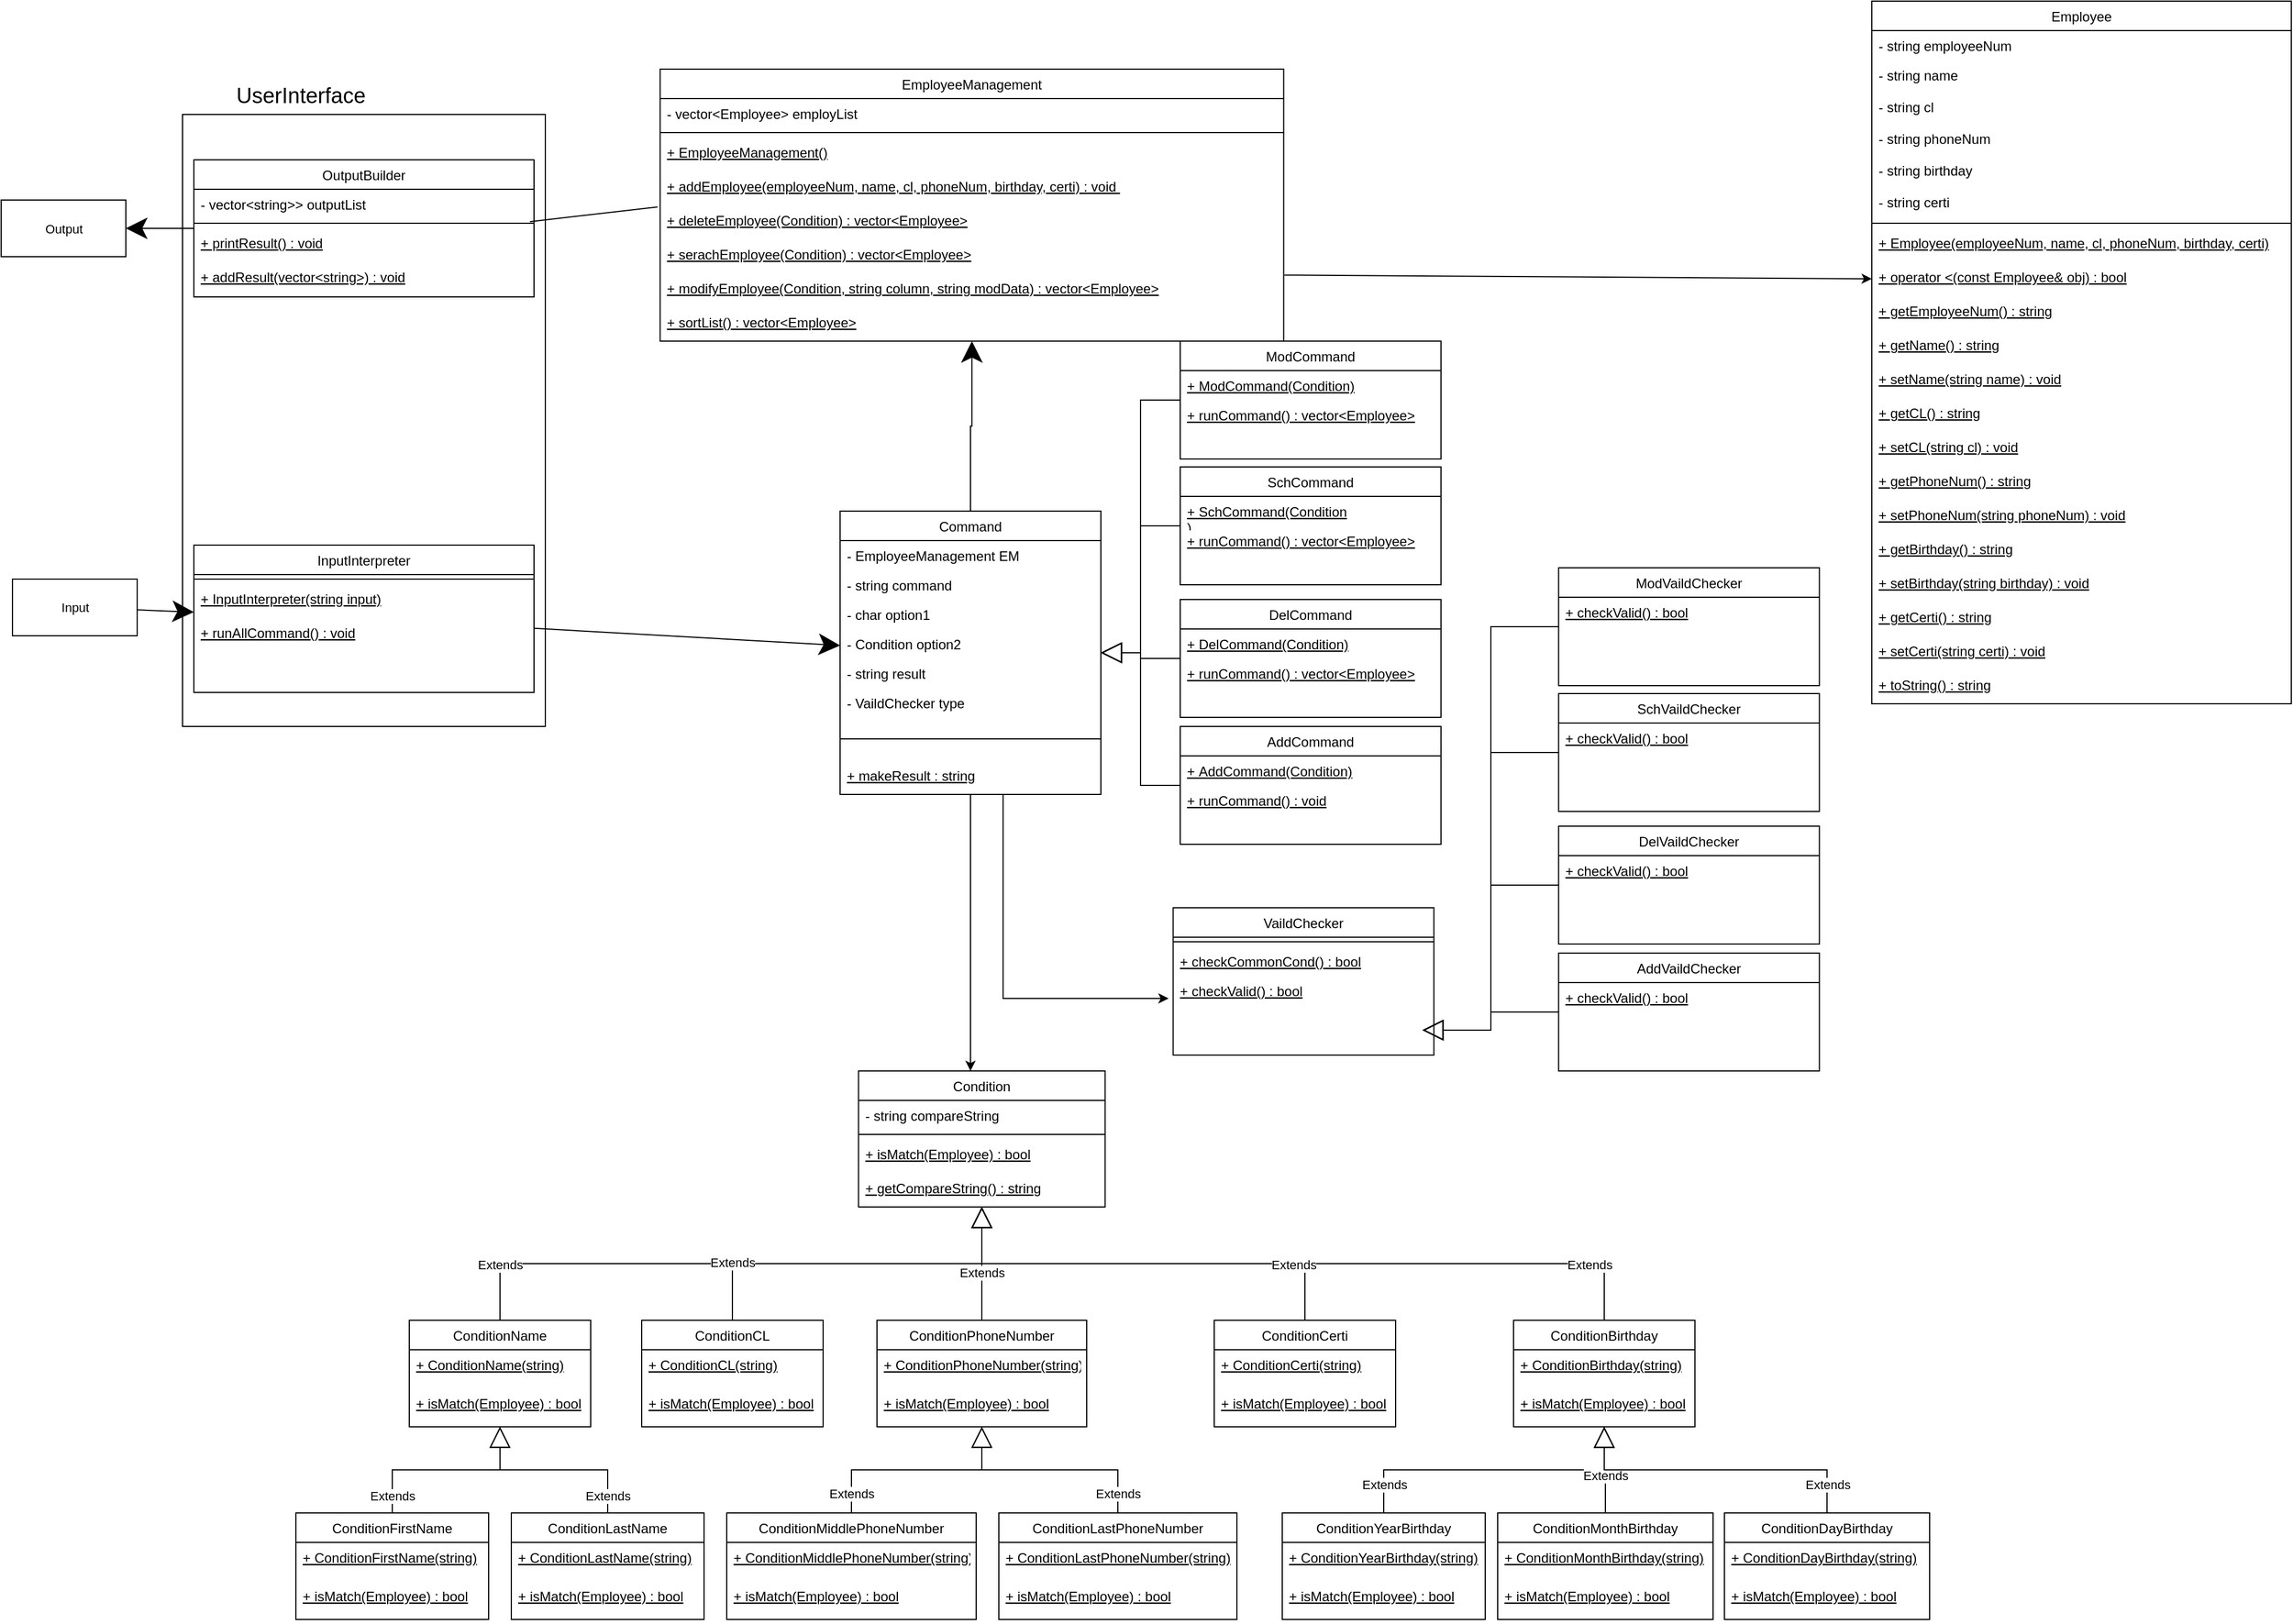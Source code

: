 <mxfile version="17.4.0" type="github" pages="2">
  <diagram id="C5RBs43oDa-KdzZeNtuy" name="Page-1">
    <mxGraphModel dx="4078" dy="1634" grid="1" gridSize="10" guides="1" tooltips="1" connect="1" arrows="1" fold="1" page="1" pageScale="1" pageWidth="827" pageHeight="1169" math="0" shadow="0">
      <root>
        <mxCell id="WIyWlLk6GJQsqaUBKTNV-0" />
        <mxCell id="WIyWlLk6GJQsqaUBKTNV-1" parent="WIyWlLk6GJQsqaUBKTNV-0" />
        <mxCell id="TgzZdIN7OXh--3jAK0nj-32" value="" style="group" parent="WIyWlLk6GJQsqaUBKTNV-1" vertex="1" connectable="0">
          <mxGeometry x="-1150" y="600" width="430" height="710" as="geometry" />
        </mxCell>
        <mxCell id="TgzZdIN7OXh--3jAK0nj-29" value="" style="rounded=0;whiteSpace=wrap;html=1;fontFamily=Helvetica;fontSize=11;fontColor=default;" parent="TgzZdIN7OXh--3jAK0nj-32" vertex="1">
          <mxGeometry x="60" y="40" width="320" height="540" as="geometry" />
        </mxCell>
        <mxCell id="TgzZdIN7OXh--3jAK0nj-31" value="UserInterface" style="text;html=1;strokeColor=none;fillColor=none;align=center;verticalAlign=middle;whiteSpace=wrap;rounded=0;fontFamily=Helvetica;fontSize=19;fontColor=default;" parent="TgzZdIN7OXh--3jAK0nj-32" vertex="1">
          <mxGeometry x="136.333" y="9.595" width="57.333" height="28.784" as="geometry" />
        </mxCell>
        <mxCell id="SZKecO72ImMTuySL_LnB-146" value="OutputBuilder" style="swimlane;fontStyle=0;align=center;verticalAlign=top;childLayout=stackLayout;horizontal=1;startSize=26;horizontalStack=0;resizeParent=1;resizeLast=0;collapsible=1;marginBottom=0;rounded=0;shadow=0;strokeWidth=1;" parent="TgzZdIN7OXh--3jAK0nj-32" vertex="1">
          <mxGeometry x="70" y="80" width="300" height="121" as="geometry">
            <mxRectangle x="130" y="380" width="160" height="26" as="alternateBounds" />
          </mxGeometry>
        </mxCell>
        <mxCell id="SZKecO72ImMTuySL_LnB-147" value="- vector&lt;string&gt;&gt; outputList" style="text;align=left;verticalAlign=top;spacingLeft=4;spacingRight=4;overflow=hidden;rotatable=0;points=[[0,0.5],[1,0.5]];portConstraint=eastwest;" parent="SZKecO72ImMTuySL_LnB-146" vertex="1">
          <mxGeometry y="26" width="300" height="26" as="geometry" />
        </mxCell>
        <mxCell id="SZKecO72ImMTuySL_LnB-150" value="" style="line;html=1;strokeWidth=1;align=left;verticalAlign=middle;spacingTop=-1;spacingLeft=3;spacingRight=3;rotatable=0;labelPosition=right;points=[];portConstraint=eastwest;" parent="SZKecO72ImMTuySL_LnB-146" vertex="1">
          <mxGeometry y="52" width="300" height="8" as="geometry" />
        </mxCell>
        <mxCell id="SZKecO72ImMTuySL_LnB-151" value="+ printResult() : void" style="text;align=left;verticalAlign=top;spacingLeft=4;spacingRight=4;overflow=hidden;rotatable=0;points=[[0,0.5],[1,0.5]];portConstraint=eastwest;fontStyle=4" parent="SZKecO72ImMTuySL_LnB-146" vertex="1">
          <mxGeometry y="60" width="300" height="30" as="geometry" />
        </mxCell>
        <mxCell id="TgzZdIN7OXh--3jAK0nj-35" value="+ addResult(vector&lt;string&gt;) : void" style="text;align=left;verticalAlign=top;spacingLeft=4;spacingRight=4;overflow=hidden;rotatable=0;points=[[0,0.5],[1,0.5]];portConstraint=eastwest;fontStyle=4" parent="SZKecO72ImMTuySL_LnB-146" vertex="1">
          <mxGeometry y="90" width="300" height="30" as="geometry" />
        </mxCell>
        <mxCell id="SZKecO72ImMTuySL_LnB-33" value="InputInterpreter" style="swimlane;fontStyle=0;align=center;verticalAlign=top;childLayout=stackLayout;horizontal=1;startSize=26;horizontalStack=0;resizeParent=1;resizeLast=0;collapsible=1;marginBottom=0;rounded=0;shadow=0;strokeWidth=1;" parent="TgzZdIN7OXh--3jAK0nj-32" vertex="1">
          <mxGeometry x="70" y="420" width="300" height="130" as="geometry">
            <mxRectangle x="130" y="380" width="160" height="26" as="alternateBounds" />
          </mxGeometry>
        </mxCell>
        <mxCell id="SZKecO72ImMTuySL_LnB-35" value="" style="line;html=1;strokeWidth=1;align=left;verticalAlign=middle;spacingTop=-1;spacingLeft=3;spacingRight=3;rotatable=0;labelPosition=right;points=[];portConstraint=eastwest;" parent="SZKecO72ImMTuySL_LnB-33" vertex="1">
          <mxGeometry y="26" width="300" height="8" as="geometry" />
        </mxCell>
        <mxCell id="SZKecO72ImMTuySL_LnB-36" value="+ InputInterpreter(string input)" style="text;align=left;verticalAlign=top;spacingLeft=4;spacingRight=4;overflow=hidden;rotatable=0;points=[[0,0.5],[1,0.5]];portConstraint=eastwest;fontStyle=4" parent="SZKecO72ImMTuySL_LnB-33" vertex="1">
          <mxGeometry y="34" width="300" height="30" as="geometry" />
        </mxCell>
        <mxCell id="TgzZdIN7OXh--3jAK0nj-70" value="+ runAllCommand() : void" style="text;align=left;verticalAlign=top;spacingLeft=4;spacingRight=4;overflow=hidden;rotatable=0;points=[[0,0.5],[1,0.5]];portConstraint=eastwest;fontStyle=4" parent="SZKecO72ImMTuySL_LnB-33" vertex="1">
          <mxGeometry y="64" width="300" height="30" as="geometry" />
        </mxCell>
        <mxCell id="TgzZdIN7OXh--3jAK0nj-0" value="Input" style="html=1;fontFamily=Helvetica;fontSize=11;fontColor=default;" parent="TgzZdIN7OXh--3jAK0nj-32" vertex="1">
          <mxGeometry x="-90" y="450" width="110" height="50" as="geometry" />
        </mxCell>
        <mxCell id="TgzZdIN7OXh--3jAK0nj-1" value="" style="endArrow=classic;html=1;rounded=0;labelBackgroundColor=default;fontFamily=Helvetica;fontSize=11;fontColor=default;endSize=16;strokeColor=default;shape=connector;elbow=vertical;" parent="TgzZdIN7OXh--3jAK0nj-32" source="TgzZdIN7OXh--3jAK0nj-0" target="SZKecO72ImMTuySL_LnB-33" edge="1">
          <mxGeometry width="50" height="50" relative="1" as="geometry">
            <mxPoint x="510" y="-430" as="sourcePoint" />
            <mxPoint x="560" y="-480" as="targetPoint" />
          </mxGeometry>
        </mxCell>
        <mxCell id="TgzZdIN7OXh--3jAK0nj-2" value="Output" style="html=1;fontFamily=Helvetica;fontSize=11;fontColor=default;" parent="TgzZdIN7OXh--3jAK0nj-32" vertex="1">
          <mxGeometry x="-100" y="115.5" width="110" height="50" as="geometry" />
        </mxCell>
        <mxCell id="TgzZdIN7OXh--3jAK0nj-3" value="" style="endArrow=classic;html=1;rounded=0;labelBackgroundColor=default;fontFamily=Helvetica;fontSize=11;fontColor=default;endSize=16;strokeColor=default;shape=connector;elbow=vertical;" parent="TgzZdIN7OXh--3jAK0nj-32" source="SZKecO72ImMTuySL_LnB-146" target="TgzZdIN7OXh--3jAK0nj-2" edge="1">
          <mxGeometry width="50" height="50" relative="1" as="geometry">
            <mxPoint x="390" y="-745" as="sourcePoint" />
            <mxPoint x="520" y="-831" as="targetPoint" />
          </mxGeometry>
        </mxCell>
        <mxCell id="SZKecO72ImMTuySL_LnB-0" value="Employee" style="swimlane;fontStyle=0;align=center;verticalAlign=top;childLayout=stackLayout;horizontal=1;startSize=26;horizontalStack=0;resizeParent=1;resizeLast=0;collapsible=1;marginBottom=0;rounded=0;shadow=0;strokeWidth=1;" parent="WIyWlLk6GJQsqaUBKTNV-1" vertex="1">
          <mxGeometry x="400" y="540" width="370" height="620" as="geometry">
            <mxRectangle x="130" y="380" width="160" height="26" as="alternateBounds" />
          </mxGeometry>
        </mxCell>
        <mxCell id="SZKecO72ImMTuySL_LnB-1" value="- string employeeNum&#xa;" style="text;align=left;verticalAlign=top;spacingLeft=4;spacingRight=4;overflow=hidden;rotatable=0;points=[[0,0.5],[1,0.5]];portConstraint=eastwest;" parent="SZKecO72ImMTuySL_LnB-0" vertex="1">
          <mxGeometry y="26" width="370" height="26" as="geometry" />
        </mxCell>
        <mxCell id="SZKecO72ImMTuySL_LnB-2" value="- string name" style="text;align=left;verticalAlign=top;spacingLeft=4;spacingRight=4;overflow=hidden;rotatable=0;points=[[0,0.5],[1,0.5]];portConstraint=eastwest;rounded=0;shadow=0;html=0;" parent="SZKecO72ImMTuySL_LnB-0" vertex="1">
          <mxGeometry y="52" width="370" height="28" as="geometry" />
        </mxCell>
        <mxCell id="SZKecO72ImMTuySL_LnB-6" value="- string cl" style="text;align=left;verticalAlign=top;spacingLeft=4;spacingRight=4;overflow=hidden;rotatable=0;points=[[0,0.5],[1,0.5]];portConstraint=eastwest;rounded=0;shadow=0;html=0;" parent="SZKecO72ImMTuySL_LnB-0" vertex="1">
          <mxGeometry y="80" width="370" height="28" as="geometry" />
        </mxCell>
        <mxCell id="SZKecO72ImMTuySL_LnB-7" value="- string phoneNum" style="text;align=left;verticalAlign=top;spacingLeft=4;spacingRight=4;overflow=hidden;rotatable=0;points=[[0,0.5],[1,0.5]];portConstraint=eastwest;rounded=0;shadow=0;html=0;" parent="SZKecO72ImMTuySL_LnB-0" vertex="1">
          <mxGeometry y="108" width="370" height="28" as="geometry" />
        </mxCell>
        <mxCell id="SZKecO72ImMTuySL_LnB-8" value="- string birthday" style="text;align=left;verticalAlign=top;spacingLeft=4;spacingRight=4;overflow=hidden;rotatable=0;points=[[0,0.5],[1,0.5]];portConstraint=eastwest;rounded=0;shadow=0;html=0;" parent="SZKecO72ImMTuySL_LnB-0" vertex="1">
          <mxGeometry y="136" width="370" height="28" as="geometry" />
        </mxCell>
        <mxCell id="SZKecO72ImMTuySL_LnB-9" value="- string certi" style="text;align=left;verticalAlign=top;spacingLeft=4;spacingRight=4;overflow=hidden;rotatable=0;points=[[0,0.5],[1,0.5]];portConstraint=eastwest;rounded=0;shadow=0;html=0;" parent="SZKecO72ImMTuySL_LnB-0" vertex="1">
          <mxGeometry y="164" width="370" height="28" as="geometry" />
        </mxCell>
        <mxCell id="SZKecO72ImMTuySL_LnB-3" value="" style="line;html=1;strokeWidth=1;align=left;verticalAlign=middle;spacingTop=-1;spacingLeft=3;spacingRight=3;rotatable=0;labelPosition=right;points=[];portConstraint=eastwest;" parent="SZKecO72ImMTuySL_LnB-0" vertex="1">
          <mxGeometry y="192" width="370" height="8" as="geometry" />
        </mxCell>
        <mxCell id="SZKecO72ImMTuySL_LnB-4" value="+ Employee(employeeNum, name, cl, phoneNum, birthday, certi)" style="text;align=left;verticalAlign=top;spacingLeft=4;spacingRight=4;overflow=hidden;rotatable=0;points=[[0,0.5],[1,0.5]];portConstraint=eastwest;fontStyle=4" parent="SZKecO72ImMTuySL_LnB-0" vertex="1">
          <mxGeometry y="200" width="370" height="30" as="geometry" />
        </mxCell>
        <mxCell id="TgzZdIN7OXh--3jAK0nj-48" value="+ operator &lt;(const Employee&amp; obj) : bool" style="text;align=left;verticalAlign=top;spacingLeft=4;spacingRight=4;overflow=hidden;rotatable=0;points=[[0,0.5],[1,0.5]];portConstraint=eastwest;fontStyle=4" parent="SZKecO72ImMTuySL_LnB-0" vertex="1">
          <mxGeometry y="230" width="370" height="30" as="geometry" />
        </mxCell>
        <mxCell id="SZKecO72ImMTuySL_LnB-155" value="+ getEmployeeNum() : string" style="text;align=left;verticalAlign=top;spacingLeft=4;spacingRight=4;overflow=hidden;rotatable=0;points=[[0,0.5],[1,0.5]];portConstraint=eastwest;fontStyle=4" parent="SZKecO72ImMTuySL_LnB-0" vertex="1">
          <mxGeometry y="260" width="370" height="30" as="geometry" />
        </mxCell>
        <mxCell id="SZKecO72ImMTuySL_LnB-21" value="+ getName() : string" style="text;align=left;verticalAlign=top;spacingLeft=4;spacingRight=4;overflow=hidden;rotatable=0;points=[[0,0.5],[1,0.5]];portConstraint=eastwest;fontStyle=4" parent="SZKecO72ImMTuySL_LnB-0" vertex="1">
          <mxGeometry y="290" width="370" height="30" as="geometry" />
        </mxCell>
        <mxCell id="SZKecO72ImMTuySL_LnB-100" value="+ setName(string name) : void" style="text;align=left;verticalAlign=top;spacingLeft=4;spacingRight=4;overflow=hidden;rotatable=0;points=[[0,0.5],[1,0.5]];portConstraint=eastwest;fontStyle=4" parent="SZKecO72ImMTuySL_LnB-0" vertex="1">
          <mxGeometry y="320" width="370" height="30" as="geometry" />
        </mxCell>
        <mxCell id="SZKecO72ImMTuySL_LnB-24" value="+ getCL() : string" style="text;align=left;verticalAlign=top;spacingLeft=4;spacingRight=4;overflow=hidden;rotatable=0;points=[[0,0.5],[1,0.5]];portConstraint=eastwest;fontStyle=4" parent="SZKecO72ImMTuySL_LnB-0" vertex="1">
          <mxGeometry y="350" width="370" height="30" as="geometry" />
        </mxCell>
        <mxCell id="SZKecO72ImMTuySL_LnB-99" value="+ setCL(string cl) : void" style="text;align=left;verticalAlign=top;spacingLeft=4;spacingRight=4;overflow=hidden;rotatable=0;points=[[0,0.5],[1,0.5]];portConstraint=eastwest;fontStyle=4" parent="SZKecO72ImMTuySL_LnB-0" vertex="1">
          <mxGeometry y="380" width="370" height="30" as="geometry" />
        </mxCell>
        <mxCell id="SZKecO72ImMTuySL_LnB-25" value="+ getPhoneNum() : string" style="text;align=left;verticalAlign=top;spacingLeft=4;spacingRight=4;overflow=hidden;rotatable=0;points=[[0,0.5],[1,0.5]];portConstraint=eastwest;fontStyle=4" parent="SZKecO72ImMTuySL_LnB-0" vertex="1">
          <mxGeometry y="410" width="370" height="30" as="geometry" />
        </mxCell>
        <mxCell id="SZKecO72ImMTuySL_LnB-98" value="+ setPhoneNum(string phoneNum) : void" style="text;align=left;verticalAlign=top;spacingLeft=4;spacingRight=4;overflow=hidden;rotatable=0;points=[[0,0.5],[1,0.5]];portConstraint=eastwest;fontStyle=4" parent="SZKecO72ImMTuySL_LnB-0" vertex="1">
          <mxGeometry y="440" width="370" height="30" as="geometry" />
        </mxCell>
        <mxCell id="SZKecO72ImMTuySL_LnB-26" value="+ getBirthday() : string" style="text;align=left;verticalAlign=top;spacingLeft=4;spacingRight=4;overflow=hidden;rotatable=0;points=[[0,0.5],[1,0.5]];portConstraint=eastwest;fontStyle=4" parent="SZKecO72ImMTuySL_LnB-0" vertex="1">
          <mxGeometry y="470" width="370" height="30" as="geometry" />
        </mxCell>
        <mxCell id="SZKecO72ImMTuySL_LnB-97" value="+ setBirthday(string birthday) : void" style="text;align=left;verticalAlign=top;spacingLeft=4;spacingRight=4;overflow=hidden;rotatable=0;points=[[0,0.5],[1,0.5]];portConstraint=eastwest;fontStyle=4" parent="SZKecO72ImMTuySL_LnB-0" vertex="1">
          <mxGeometry y="500" width="370" height="30" as="geometry" />
        </mxCell>
        <mxCell id="SZKecO72ImMTuySL_LnB-27" value="+ getCerti() : string" style="text;align=left;verticalAlign=top;spacingLeft=4;spacingRight=4;overflow=hidden;rotatable=0;points=[[0,0.5],[1,0.5]];portConstraint=eastwest;fontStyle=4" parent="SZKecO72ImMTuySL_LnB-0" vertex="1">
          <mxGeometry y="530" width="370" height="30" as="geometry" />
        </mxCell>
        <mxCell id="SZKecO72ImMTuySL_LnB-96" value="+ setCerti(string certi) : void" style="text;align=left;verticalAlign=top;spacingLeft=4;spacingRight=4;overflow=hidden;rotatable=0;points=[[0,0.5],[1,0.5]];portConstraint=eastwest;fontStyle=4" parent="SZKecO72ImMTuySL_LnB-0" vertex="1">
          <mxGeometry y="560" width="370" height="30" as="geometry" />
        </mxCell>
        <mxCell id="SDovXiUHIpcLB9_Pdx8c-0" value="+ toString() : string" style="text;align=left;verticalAlign=top;spacingLeft=4;spacingRight=4;overflow=hidden;rotatable=0;points=[[0,0.5],[1,0.5]];portConstraint=eastwest;fontStyle=4" parent="SZKecO72ImMTuySL_LnB-0" vertex="1">
          <mxGeometry y="590" width="370" height="30" as="geometry" />
        </mxCell>
        <mxCell id="SZKecO72ImMTuySL_LnB-10" value="EmployeeManagement" style="swimlane;fontStyle=0;align=center;verticalAlign=top;childLayout=stackLayout;horizontal=1;startSize=26;horizontalStack=0;resizeParent=1;resizeLast=0;collapsible=1;marginBottom=0;rounded=0;shadow=0;strokeWidth=1;" parent="WIyWlLk6GJQsqaUBKTNV-1" vertex="1">
          <mxGeometry x="-668.75" y="600" width="550" height="240" as="geometry">
            <mxRectangle x="130" y="380" width="160" height="26" as="alternateBounds" />
          </mxGeometry>
        </mxCell>
        <mxCell id="SZKecO72ImMTuySL_LnB-11" value="- vector&lt;Employee&gt; employList" style="text;align=left;verticalAlign=top;spacingLeft=4;spacingRight=4;overflow=hidden;rotatable=0;points=[[0,0.5],[1,0.5]];portConstraint=eastwest;" parent="SZKecO72ImMTuySL_LnB-10" vertex="1">
          <mxGeometry y="26" width="550" height="26" as="geometry" />
        </mxCell>
        <mxCell id="SZKecO72ImMTuySL_LnB-17" value="" style="line;html=1;strokeWidth=1;align=left;verticalAlign=middle;spacingTop=-1;spacingLeft=3;spacingRight=3;rotatable=0;labelPosition=right;points=[];portConstraint=eastwest;" parent="SZKecO72ImMTuySL_LnB-10" vertex="1">
          <mxGeometry y="52" width="550" height="8" as="geometry" />
        </mxCell>
        <mxCell id="SZKecO72ImMTuySL_LnB-18" value="+ EmployeeManagement()" style="text;align=left;verticalAlign=top;spacingLeft=4;spacingRight=4;overflow=hidden;rotatable=0;points=[[0,0.5],[1,0.5]];portConstraint=eastwest;fontStyle=4" parent="SZKecO72ImMTuySL_LnB-10" vertex="1">
          <mxGeometry y="60" width="550" height="30" as="geometry" />
        </mxCell>
        <mxCell id="SZKecO72ImMTuySL_LnB-28" value="+ addEmployee(employeeNum, name, cl, phoneNum, birthday, certi) : void " style="text;align=left;verticalAlign=top;spacingLeft=4;spacingRight=4;overflow=hidden;rotatable=0;points=[[0,0.5],[1,0.5]];portConstraint=eastwest;fontStyle=4" parent="SZKecO72ImMTuySL_LnB-10" vertex="1">
          <mxGeometry y="90" width="550" height="30" as="geometry" />
        </mxCell>
        <mxCell id="SZKecO72ImMTuySL_LnB-39" value="+ deleteEmployee(Condition) : vector&lt;Employee&gt;" style="text;align=left;verticalAlign=top;spacingLeft=4;spacingRight=4;overflow=hidden;rotatable=0;points=[[0,0.5],[1,0.5]];portConstraint=eastwest;fontStyle=4" parent="SZKecO72ImMTuySL_LnB-10" vertex="1">
          <mxGeometry y="120" width="550" height="30" as="geometry" />
        </mxCell>
        <mxCell id="SZKecO72ImMTuySL_LnB-71" value="+ serachEmployee(Condition) : vector&lt;Employee&gt;" style="text;align=left;verticalAlign=top;spacingLeft=4;spacingRight=4;overflow=hidden;rotatable=0;points=[[0,0.5],[1,0.5]];portConstraint=eastwest;fontStyle=4" parent="SZKecO72ImMTuySL_LnB-10" vertex="1">
          <mxGeometry y="150" width="550" height="30" as="geometry" />
        </mxCell>
        <mxCell id="SZKecO72ImMTuySL_LnB-72" value="+ modifyEmployee(Condition, string column, string modData) : vector&lt;Employee&gt;" style="text;align=left;verticalAlign=top;spacingLeft=4;spacingRight=4;overflow=hidden;rotatable=0;points=[[0,0.5],[1,0.5]];portConstraint=eastwest;fontStyle=4" parent="SZKecO72ImMTuySL_LnB-10" vertex="1">
          <mxGeometry y="180" width="550" height="30" as="geometry" />
        </mxCell>
        <mxCell id="TgzZdIN7OXh--3jAK0nj-59" value="+ sortList() : vector&lt;Employee&gt;" style="text;align=left;verticalAlign=top;spacingLeft=4;spacingRight=4;overflow=hidden;rotatable=0;points=[[0,0.5],[1,0.5]];portConstraint=eastwest;fontStyle=4" parent="SZKecO72ImMTuySL_LnB-10" vertex="1">
          <mxGeometry y="210" width="550" height="30" as="geometry" />
        </mxCell>
        <mxCell id="SZKecO72ImMTuySL_LnB-69" value="" style="endArrow=classic;html=1;rounded=0;entryX=0;entryY=0.5;entryDx=0;entryDy=0;exitX=1.001;exitY=0.057;exitDx=0;exitDy=0;exitPerimeter=0;" parent="WIyWlLk6GJQsqaUBKTNV-1" source="SZKecO72ImMTuySL_LnB-72" target="TgzZdIN7OXh--3jAK0nj-48" edge="1">
          <mxGeometry width="50" height="50" relative="1" as="geometry">
            <mxPoint x="320" y="418" as="sourcePoint" />
            <mxPoint x="200.96" y="464.04" as="targetPoint" />
          </mxGeometry>
        </mxCell>
        <mxCell id="SZKecO72ImMTuySL_LnB-223" value="" style="endArrow=block;endSize=16;endFill=0;html=1;rounded=0;edgeStyle=elbowEdgeStyle;" parent="WIyWlLk6GJQsqaUBKTNV-1" source="TgzZdIN7OXh--3jAK0nj-52" target="SZKecO72ImMTuySL_LnB-137" edge="1">
          <mxGeometry relative="1" as="geometry">
            <mxPoint x="-210" y="981" as="sourcePoint" />
          </mxGeometry>
        </mxCell>
        <mxCell id="TgzZdIN7OXh--3jAK0nj-7" value="" style="edgeStyle=elbowEdgeStyle;shape=connector;rounded=0;orthogonalLoop=1;jettySize=auto;html=1;labelBackgroundColor=default;fontFamily=Helvetica;fontSize=11;fontColor=default;endArrow=block;endFill=0;endSize=16;strokeColor=default;startArrow=none;" parent="WIyWlLk6GJQsqaUBKTNV-1" source="TgzZdIN7OXh--3jAK0nj-52" target="SZKecO72ImMTuySL_LnB-137" edge="1">
          <mxGeometry relative="1" as="geometry">
            <mxPoint x="-210" y="860" as="sourcePoint" />
          </mxGeometry>
        </mxCell>
        <mxCell id="TgzZdIN7OXh--3jAK0nj-14" value="" style="edgeStyle=elbowEdgeStyle;shape=connector;rounded=0;orthogonalLoop=1;jettySize=auto;html=1;labelBackgroundColor=default;fontFamily=Helvetica;fontSize=11;fontColor=default;endArrow=block;endFill=0;endSize=16;strokeColor=default;" parent="WIyWlLk6GJQsqaUBKTNV-1" source="TgzZdIN7OXh--3jAK0nj-50" target="SZKecO72ImMTuySL_LnB-137" edge="1">
          <mxGeometry relative="1" as="geometry">
            <mxPoint x="-210" y="1100" as="sourcePoint" />
          </mxGeometry>
        </mxCell>
        <mxCell id="TgzZdIN7OXh--3jAK0nj-18" value="" style="edgeStyle=elbowEdgeStyle;shape=connector;rounded=0;orthogonalLoop=1;jettySize=auto;html=1;labelBackgroundColor=default;fontFamily=Helvetica;fontSize=11;fontColor=default;endArrow=block;endFill=0;endSize=16;strokeColor=default;" parent="WIyWlLk6GJQsqaUBKTNV-1" source="TgzZdIN7OXh--3jAK0nj-43" target="SZKecO72ImMTuySL_LnB-137" edge="1">
          <mxGeometry relative="1" as="geometry" />
        </mxCell>
        <mxCell id="SZKecO72ImMTuySL_LnB-137" value="Command" style="swimlane;fontStyle=0;align=center;verticalAlign=top;childLayout=stackLayout;horizontal=1;startSize=26;horizontalStack=0;resizeParent=1;resizeLast=0;collapsible=1;marginBottom=0;rounded=0;shadow=0;strokeWidth=1;" parent="WIyWlLk6GJQsqaUBKTNV-1" vertex="1">
          <mxGeometry x="-510" y="990" width="230" height="250" as="geometry">
            <mxRectangle x="130" y="380" width="160" height="26" as="alternateBounds" />
          </mxGeometry>
        </mxCell>
        <mxCell id="TgzZdIN7OXh--3jAK0nj-25" value="- EmployeeManagement EM" style="text;align=left;verticalAlign=top;spacingLeft=4;spacingRight=4;overflow=hidden;rotatable=0;points=[[0,0.5],[1,0.5]];portConstraint=eastwest;" parent="SZKecO72ImMTuySL_LnB-137" vertex="1">
          <mxGeometry y="26" width="230" height="26" as="geometry" />
        </mxCell>
        <mxCell id="SDovXiUHIpcLB9_Pdx8c-12" value="- string command" style="text;align=left;verticalAlign=top;spacingLeft=4;spacingRight=4;overflow=hidden;rotatable=0;points=[[0,0.5],[1,0.5]];portConstraint=eastwest;" parent="SZKecO72ImMTuySL_LnB-137" vertex="1">
          <mxGeometry y="52" width="230" height="26" as="geometry" />
        </mxCell>
        <mxCell id="TgzZdIN7OXh--3jAK0nj-78" value="- char option1" style="text;align=left;verticalAlign=top;spacingLeft=4;spacingRight=4;overflow=hidden;rotatable=0;points=[[0,0.5],[1,0.5]];portConstraint=eastwest;" parent="SZKecO72ImMTuySL_LnB-137" vertex="1">
          <mxGeometry y="78" width="230" height="26" as="geometry" />
        </mxCell>
        <mxCell id="TgzZdIN7OXh--3jAK0nj-79" value="- Condition option2" style="text;align=left;verticalAlign=top;spacingLeft=4;spacingRight=4;overflow=hidden;rotatable=0;points=[[0,0.5],[1,0.5]];portConstraint=eastwest;" parent="SZKecO72ImMTuySL_LnB-137" vertex="1">
          <mxGeometry y="104" width="230" height="26" as="geometry" />
        </mxCell>
        <mxCell id="TgzZdIN7OXh--3jAK0nj-94" value="- string result" style="text;align=left;verticalAlign=top;spacingLeft=4;spacingRight=4;overflow=hidden;rotatable=0;points=[[0,0.5],[1,0.5]];portConstraint=eastwest;" parent="SZKecO72ImMTuySL_LnB-137" vertex="1">
          <mxGeometry y="130" width="230" height="26" as="geometry" />
        </mxCell>
        <mxCell id="d-9R73W5f9_QZ6FGj9O4-41" value="- VaildChecker type" style="text;align=left;verticalAlign=top;spacingLeft=4;spacingRight=4;overflow=hidden;rotatable=0;points=[[0,0.5],[1,0.5]];portConstraint=eastwest;" parent="SZKecO72ImMTuySL_LnB-137" vertex="1">
          <mxGeometry y="156" width="230" height="26" as="geometry" />
        </mxCell>
        <mxCell id="SZKecO72ImMTuySL_LnB-141" value="" style="line;html=1;strokeWidth=1;align=left;verticalAlign=middle;spacingTop=-1;spacingLeft=3;spacingRight=3;rotatable=0;labelPosition=right;points=[];portConstraint=eastwest;" parent="SZKecO72ImMTuySL_LnB-137" vertex="1">
          <mxGeometry y="182" width="230" height="38" as="geometry" />
        </mxCell>
        <mxCell id="TgzZdIN7OXh--3jAK0nj-96" value="+ makeResult : string" style="text;align=left;verticalAlign=top;spacingLeft=4;spacingRight=4;overflow=hidden;rotatable=0;points=[[0,0.5],[1,0.5]];portConstraint=eastwest;fontStyle=4" parent="SZKecO72ImMTuySL_LnB-137" vertex="1">
          <mxGeometry y="220" width="230" height="26" as="geometry" />
        </mxCell>
        <mxCell id="SZKecO72ImMTuySL_LnB-193" value="" style="group" parent="WIyWlLk6GJQsqaUBKTNV-1" vertex="1" connectable="0">
          <mxGeometry x="-970" y="1484" width="1350" height="484" as="geometry" />
        </mxCell>
        <mxCell id="SZKecO72ImMTuySL_LnB-131" value="" style="group" parent="SZKecO72ImMTuySL_LnB-193" vertex="1" connectable="0">
          <mxGeometry y="40" width="1350" height="444" as="geometry" />
        </mxCell>
        <mxCell id="SZKecO72ImMTuySL_LnB-77" value="ConditionCL" style="swimlane;fontStyle=0;align=center;verticalAlign=top;childLayout=stackLayout;horizontal=1;startSize=26;horizontalStack=0;resizeParent=1;resizeLast=0;collapsible=1;marginBottom=0;rounded=0;shadow=0;strokeWidth=1;" parent="SZKecO72ImMTuySL_LnB-131" vertex="1">
          <mxGeometry x="285" y="180" width="160" height="94" as="geometry">
            <mxRectangle x="130" y="380" width="160" height="26" as="alternateBounds" />
          </mxGeometry>
        </mxCell>
        <mxCell id="SZKecO72ImMTuySL_LnB-78" value="+ ConditionCL(string)" style="text;align=left;verticalAlign=top;spacingLeft=4;spacingRight=4;overflow=hidden;rotatable=0;points=[[0,0.5],[1,0.5]];portConstraint=eastwest;fontStyle=4" parent="SZKecO72ImMTuySL_LnB-77" vertex="1">
          <mxGeometry y="26" width="160" height="34" as="geometry" />
        </mxCell>
        <mxCell id="SZKecO72ImMTuySL_LnB-200" value="+ isMatch(Employee) : bool" style="text;align=left;verticalAlign=top;spacingLeft=4;spacingRight=4;overflow=hidden;rotatable=0;points=[[0,0.5],[1,0.5]];portConstraint=eastwest;fontStyle=4" parent="SZKecO72ImMTuySL_LnB-77" vertex="1">
          <mxGeometry y="60" width="160" height="34" as="geometry" />
        </mxCell>
        <mxCell id="SZKecO72ImMTuySL_LnB-79" value="ConditionPhoneNumber" style="swimlane;fontStyle=0;align=center;verticalAlign=top;childLayout=stackLayout;horizontal=1;startSize=26;horizontalStack=0;resizeParent=1;resizeLast=0;collapsible=1;marginBottom=0;rounded=0;shadow=0;strokeWidth=1;" parent="SZKecO72ImMTuySL_LnB-131" vertex="1">
          <mxGeometry x="492.5" y="180" width="185" height="94" as="geometry">
            <mxRectangle x="130" y="380" width="160" height="26" as="alternateBounds" />
          </mxGeometry>
        </mxCell>
        <mxCell id="SZKecO72ImMTuySL_LnB-80" value="+ ConditionPhoneNumber(string)" style="text;align=left;verticalAlign=top;spacingLeft=4;spacingRight=4;overflow=hidden;rotatable=0;points=[[0,0.5],[1,0.5]];portConstraint=eastwest;fontStyle=4" parent="SZKecO72ImMTuySL_LnB-79" vertex="1">
          <mxGeometry y="26" width="185" height="34" as="geometry" />
        </mxCell>
        <mxCell id="SZKecO72ImMTuySL_LnB-196" value="+ isMatch(Employee) : bool" style="text;align=left;verticalAlign=top;spacingLeft=4;spacingRight=4;overflow=hidden;rotatable=0;points=[[0,0.5],[1,0.5]];portConstraint=eastwest;fontStyle=4" parent="SZKecO72ImMTuySL_LnB-79" vertex="1">
          <mxGeometry y="60" width="185" height="34" as="geometry" />
        </mxCell>
        <mxCell id="SZKecO72ImMTuySL_LnB-81" value="ConditionCerti" style="swimlane;fontStyle=0;align=center;verticalAlign=top;childLayout=stackLayout;horizontal=1;startSize=26;horizontalStack=0;resizeParent=1;resizeLast=0;collapsible=1;marginBottom=0;rounded=0;shadow=0;strokeWidth=1;" parent="SZKecO72ImMTuySL_LnB-131" vertex="1">
          <mxGeometry x="790" y="180" width="160" height="94" as="geometry">
            <mxRectangle x="130" y="380" width="160" height="26" as="alternateBounds" />
          </mxGeometry>
        </mxCell>
        <mxCell id="SZKecO72ImMTuySL_LnB-82" value="+ ConditionCerti(string)" style="text;align=left;verticalAlign=top;spacingLeft=4;spacingRight=4;overflow=hidden;rotatable=0;points=[[0,0.5],[1,0.5]];portConstraint=eastwest;fontStyle=4" parent="SZKecO72ImMTuySL_LnB-81" vertex="1">
          <mxGeometry y="26" width="160" height="34" as="geometry" />
        </mxCell>
        <mxCell id="SZKecO72ImMTuySL_LnB-202" value="+ isMatch(Employee) : bool" style="text;align=left;verticalAlign=top;spacingLeft=4;spacingRight=4;overflow=hidden;rotatable=0;points=[[0,0.5],[1,0.5]];portConstraint=eastwest;fontStyle=4" parent="SZKecO72ImMTuySL_LnB-81" vertex="1">
          <mxGeometry y="60" width="160" height="34" as="geometry" />
        </mxCell>
        <mxCell id="SZKecO72ImMTuySL_LnB-101" value="ConditionFirstName" style="swimlane;fontStyle=0;align=center;verticalAlign=top;childLayout=stackLayout;horizontal=1;startSize=26;horizontalStack=0;resizeParent=1;resizeLast=0;collapsible=1;marginBottom=0;rounded=0;shadow=0;strokeWidth=1;" parent="SZKecO72ImMTuySL_LnB-131" vertex="1">
          <mxGeometry x="-20" y="350" width="170" height="94" as="geometry">
            <mxRectangle x="130" y="380" width="160" height="26" as="alternateBounds" />
          </mxGeometry>
        </mxCell>
        <mxCell id="SZKecO72ImMTuySL_LnB-102" value="+ ConditionFirstName(string)" style="text;align=left;verticalAlign=top;spacingLeft=4;spacingRight=4;overflow=hidden;rotatable=0;points=[[0,0.5],[1,0.5]];portConstraint=eastwest;fontStyle=4" parent="SZKecO72ImMTuySL_LnB-101" vertex="1">
          <mxGeometry y="26" width="170" height="34" as="geometry" />
        </mxCell>
        <mxCell id="SZKecO72ImMTuySL_LnB-214" value="+ isMatch(Employee) : bool" style="text;align=left;verticalAlign=top;spacingLeft=4;spacingRight=4;overflow=hidden;rotatable=0;points=[[0,0.5],[1,0.5]];portConstraint=eastwest;fontStyle=4" parent="SZKecO72ImMTuySL_LnB-101" vertex="1">
          <mxGeometry y="60" width="170" height="34" as="geometry" />
        </mxCell>
        <mxCell id="SZKecO72ImMTuySL_LnB-103" value="ConditionLastName" style="swimlane;fontStyle=0;align=center;verticalAlign=top;childLayout=stackLayout;horizontal=1;startSize=26;horizontalStack=0;resizeParent=1;resizeLast=0;collapsible=1;marginBottom=0;rounded=0;shadow=0;strokeWidth=1;" parent="SZKecO72ImMTuySL_LnB-131" vertex="1">
          <mxGeometry x="170" y="350" width="170" height="94" as="geometry">
            <mxRectangle x="130" y="380" width="160" height="26" as="alternateBounds" />
          </mxGeometry>
        </mxCell>
        <mxCell id="SZKecO72ImMTuySL_LnB-104" value="+ ConditionLastName(string)" style="text;align=left;verticalAlign=top;spacingLeft=4;spacingRight=4;overflow=hidden;rotatable=0;points=[[0,0.5],[1,0.5]];portConstraint=eastwest;fontStyle=4" parent="SZKecO72ImMTuySL_LnB-103" vertex="1">
          <mxGeometry y="26" width="170" height="34" as="geometry" />
        </mxCell>
        <mxCell id="SZKecO72ImMTuySL_LnB-213" value="+ isMatch(Employee) : bool" style="text;align=left;verticalAlign=top;spacingLeft=4;spacingRight=4;overflow=hidden;rotatable=0;points=[[0,0.5],[1,0.5]];portConstraint=eastwest;fontStyle=4" parent="SZKecO72ImMTuySL_LnB-103" vertex="1">
          <mxGeometry y="60" width="170" height="34" as="geometry" />
        </mxCell>
        <mxCell id="SZKecO72ImMTuySL_LnB-105" value="ConditionName" style="swimlane;fontStyle=0;align=center;verticalAlign=top;childLayout=stackLayout;horizontal=1;startSize=26;horizontalStack=0;resizeParent=1;resizeLast=0;collapsible=1;marginBottom=0;rounded=0;shadow=0;strokeWidth=1;" parent="SZKecO72ImMTuySL_LnB-131" vertex="1">
          <mxGeometry x="80" y="180" width="160" height="94" as="geometry">
            <mxRectangle x="130" y="380" width="160" height="26" as="alternateBounds" />
          </mxGeometry>
        </mxCell>
        <mxCell id="SZKecO72ImMTuySL_LnB-106" value="+ ConditionName(string)" style="text;align=left;verticalAlign=top;spacingLeft=4;spacingRight=4;overflow=hidden;rotatable=0;points=[[0,0.5],[1,0.5]];portConstraint=eastwest;fontStyle=4" parent="SZKecO72ImMTuySL_LnB-105" vertex="1">
          <mxGeometry y="26" width="160" height="34" as="geometry" />
        </mxCell>
        <mxCell id="SZKecO72ImMTuySL_LnB-201" value="+ isMatch(Employee) : bool" style="text;align=left;verticalAlign=top;spacingLeft=4;spacingRight=4;overflow=hidden;rotatable=0;points=[[0,0.5],[1,0.5]];portConstraint=eastwest;fontStyle=4" parent="SZKecO72ImMTuySL_LnB-105" vertex="1">
          <mxGeometry y="60" width="160" height="34" as="geometry" />
        </mxCell>
        <mxCell id="SZKecO72ImMTuySL_LnB-108" value="ConditionBirthday" style="swimlane;fontStyle=0;align=center;verticalAlign=top;childLayout=stackLayout;horizontal=1;startSize=26;horizontalStack=0;resizeParent=1;resizeLast=0;collapsible=1;marginBottom=0;rounded=0;shadow=0;strokeWidth=1;" parent="SZKecO72ImMTuySL_LnB-131" vertex="1">
          <mxGeometry x="1054" y="180" width="160" height="94" as="geometry">
            <mxRectangle x="130" y="380" width="160" height="26" as="alternateBounds" />
          </mxGeometry>
        </mxCell>
        <mxCell id="SZKecO72ImMTuySL_LnB-109" value="+ ConditionBirthday(string)" style="text;align=left;verticalAlign=top;spacingLeft=4;spacingRight=4;overflow=hidden;rotatable=0;points=[[0,0.5],[1,0.5]];portConstraint=eastwest;fontStyle=4" parent="SZKecO72ImMTuySL_LnB-108" vertex="1">
          <mxGeometry y="26" width="160" height="34" as="geometry" />
        </mxCell>
        <mxCell id="SZKecO72ImMTuySL_LnB-203" value="+ isMatch(Employee) : bool" style="text;align=left;verticalAlign=top;spacingLeft=4;spacingRight=4;overflow=hidden;rotatable=0;points=[[0,0.5],[1,0.5]];portConstraint=eastwest;fontStyle=4" parent="SZKecO72ImMTuySL_LnB-108" vertex="1">
          <mxGeometry y="60" width="160" height="34" as="geometry" />
        </mxCell>
        <mxCell id="SZKecO72ImMTuySL_LnB-113" value="ConditionMiddlePhoneNumber" style="swimlane;fontStyle=0;align=center;verticalAlign=top;childLayout=stackLayout;horizontal=1;startSize=26;horizontalStack=0;resizeParent=1;resizeLast=0;collapsible=1;marginBottom=0;rounded=0;shadow=0;strokeWidth=1;" parent="SZKecO72ImMTuySL_LnB-131" vertex="1">
          <mxGeometry x="360" y="350" width="220" height="94" as="geometry">
            <mxRectangle x="130" y="380" width="160" height="26" as="alternateBounds" />
          </mxGeometry>
        </mxCell>
        <mxCell id="SZKecO72ImMTuySL_LnB-212" value="+ ConditionMiddlePhoneNumber(string)" style="text;align=left;verticalAlign=top;spacingLeft=4;spacingRight=4;overflow=hidden;rotatable=0;points=[[0,0.5],[1,0.5]];portConstraint=eastwest;fontStyle=4" parent="SZKecO72ImMTuySL_LnB-113" vertex="1">
          <mxGeometry y="26" width="220" height="34" as="geometry" />
        </mxCell>
        <mxCell id="SZKecO72ImMTuySL_LnB-114" value="+ isMatch(Employee) : bool" style="text;align=left;verticalAlign=top;spacingLeft=4;spacingRight=4;overflow=hidden;rotatable=0;points=[[0,0.5],[1,0.5]];portConstraint=eastwest;fontStyle=4" parent="SZKecO72ImMTuySL_LnB-113" vertex="1">
          <mxGeometry y="60" width="220" height="34" as="geometry" />
        </mxCell>
        <mxCell id="SZKecO72ImMTuySL_LnB-115" value="ConditionLastPhoneNumber" style="swimlane;fontStyle=0;align=center;verticalAlign=top;childLayout=stackLayout;horizontal=1;startSize=26;horizontalStack=0;resizeParent=1;resizeLast=0;collapsible=1;marginBottom=0;rounded=0;shadow=0;strokeWidth=1;" parent="SZKecO72ImMTuySL_LnB-131" vertex="1">
          <mxGeometry x="600" y="350" width="210" height="94" as="geometry">
            <mxRectangle x="130" y="380" width="160" height="26" as="alternateBounds" />
          </mxGeometry>
        </mxCell>
        <mxCell id="SZKecO72ImMTuySL_LnB-116" value="+ ConditionLastPhoneNumber(string)" style="text;align=left;verticalAlign=top;spacingLeft=4;spacingRight=4;overflow=hidden;rotatable=0;points=[[0,0.5],[1,0.5]];portConstraint=eastwest;fontStyle=4" parent="SZKecO72ImMTuySL_LnB-115" vertex="1">
          <mxGeometry y="26" width="210" height="34" as="geometry" />
        </mxCell>
        <mxCell id="SZKecO72ImMTuySL_LnB-210" value="+ isMatch(Employee) : bool" style="text;align=left;verticalAlign=top;spacingLeft=4;spacingRight=4;overflow=hidden;rotatable=0;points=[[0,0.5],[1,0.5]];portConstraint=eastwest;fontStyle=4" parent="SZKecO72ImMTuySL_LnB-115" vertex="1">
          <mxGeometry y="60" width="210" height="34" as="geometry" />
        </mxCell>
        <mxCell id="SZKecO72ImMTuySL_LnB-117" value="ConditionYearBirthday" style="swimlane;fontStyle=0;align=center;verticalAlign=top;childLayout=stackLayout;horizontal=1;startSize=26;horizontalStack=0;resizeParent=1;resizeLast=0;collapsible=1;marginBottom=0;rounded=0;shadow=0;strokeWidth=1;" parent="SZKecO72ImMTuySL_LnB-131" vertex="1">
          <mxGeometry x="850" y="350" width="179" height="94" as="geometry">
            <mxRectangle x="130" y="380" width="160" height="26" as="alternateBounds" />
          </mxGeometry>
        </mxCell>
        <mxCell id="SZKecO72ImMTuySL_LnB-207" value="+ ConditionYearBirthday(string)" style="text;align=left;verticalAlign=top;spacingLeft=4;spacingRight=4;overflow=hidden;rotatable=0;points=[[0,0.5],[1,0.5]];portConstraint=eastwest;fontStyle=4" parent="SZKecO72ImMTuySL_LnB-117" vertex="1">
          <mxGeometry y="26" width="179" height="34" as="geometry" />
        </mxCell>
        <mxCell id="SZKecO72ImMTuySL_LnB-118" value="+ isMatch(Employee) : bool" style="text;align=left;verticalAlign=top;spacingLeft=4;spacingRight=4;overflow=hidden;rotatable=0;points=[[0,0.5],[1,0.5]];portConstraint=eastwest;fontStyle=4" parent="SZKecO72ImMTuySL_LnB-117" vertex="1">
          <mxGeometry y="60" width="179" height="34" as="geometry" />
        </mxCell>
        <mxCell id="SZKecO72ImMTuySL_LnB-119" value="ConditionMonthBirthday" style="swimlane;fontStyle=0;align=center;verticalAlign=top;childLayout=stackLayout;horizontal=1;startSize=26;horizontalStack=0;resizeParent=1;resizeLast=0;collapsible=1;marginBottom=0;rounded=0;shadow=0;strokeWidth=1;" parent="SZKecO72ImMTuySL_LnB-131" vertex="1">
          <mxGeometry x="1040" y="350" width="190" height="94" as="geometry">
            <mxRectangle x="130" y="380" width="160" height="26" as="alternateBounds" />
          </mxGeometry>
        </mxCell>
        <mxCell id="SZKecO72ImMTuySL_LnB-120" value="+ ConditionMonthBirthday(string)" style="text;align=left;verticalAlign=top;spacingLeft=4;spacingRight=4;overflow=hidden;rotatable=0;points=[[0,0.5],[1,0.5]];portConstraint=eastwest;fontStyle=4" parent="SZKecO72ImMTuySL_LnB-119" vertex="1">
          <mxGeometry y="26" width="190" height="34" as="geometry" />
        </mxCell>
        <mxCell id="SZKecO72ImMTuySL_LnB-209" value="+ isMatch(Employee) : bool" style="text;align=left;verticalAlign=top;spacingLeft=4;spacingRight=4;overflow=hidden;rotatable=0;points=[[0,0.5],[1,0.5]];portConstraint=eastwest;fontStyle=4" parent="SZKecO72ImMTuySL_LnB-119" vertex="1">
          <mxGeometry y="60" width="190" height="34" as="geometry" />
        </mxCell>
        <mxCell id="SZKecO72ImMTuySL_LnB-123" value="Extends" style="endArrow=block;endSize=16;endFill=0;html=1;rounded=0;edgeStyle=elbowEdgeStyle;elbow=vertical;" parent="SZKecO72ImMTuySL_LnB-131" source="SZKecO72ImMTuySL_LnB-101" target="SZKecO72ImMTuySL_LnB-105" edge="1">
          <mxGeometry x="-0.809" width="160" relative="1" as="geometry">
            <mxPoint x="30" y="300" as="sourcePoint" />
            <mxPoint x="435" y="180" as="targetPoint" />
            <mxPoint y="1" as="offset" />
          </mxGeometry>
        </mxCell>
        <mxCell id="SZKecO72ImMTuySL_LnB-124" value="Extends" style="endArrow=block;endSize=16;endFill=0;html=1;rounded=0;edgeStyle=elbowEdgeStyle;elbow=vertical;" parent="SZKecO72ImMTuySL_LnB-131" source="SZKecO72ImMTuySL_LnB-103" target="SZKecO72ImMTuySL_LnB-105" edge="1">
          <mxGeometry x="-0.809" width="160" relative="1" as="geometry">
            <mxPoint x="50" y="360" as="sourcePoint" />
            <mxPoint x="190" y="250" as="targetPoint" />
            <mxPoint y="1" as="offset" />
          </mxGeometry>
        </mxCell>
        <mxCell id="SZKecO72ImMTuySL_LnB-126" value="Extends" style="endArrow=block;endSize=16;endFill=0;html=1;rounded=0;edgeStyle=elbowEdgeStyle;elbow=vertical;" parent="SZKecO72ImMTuySL_LnB-131" source="SZKecO72ImMTuySL_LnB-113" target="SZKecO72ImMTuySL_LnB-79" edge="1">
          <mxGeometry x="-0.809" width="160" relative="1" as="geometry">
            <mxPoint x="490.0" y="350" as="sourcePoint" />
            <mxPoint x="590" y="240" as="targetPoint" />
            <mxPoint y="1" as="offset" />
          </mxGeometry>
        </mxCell>
        <mxCell id="SZKecO72ImMTuySL_LnB-127" value="Extends" style="endArrow=block;endSize=16;endFill=0;html=1;rounded=0;edgeStyle=elbowEdgeStyle;elbow=vertical;" parent="SZKecO72ImMTuySL_LnB-131" source="SZKecO72ImMTuySL_LnB-115" target="SZKecO72ImMTuySL_LnB-79" edge="1">
          <mxGeometry x="-0.809" width="160" relative="1" as="geometry">
            <mxPoint x="680" y="350" as="sourcePoint" />
            <mxPoint x="770" y="240" as="targetPoint" />
            <mxPoint y="1" as="offset" />
          </mxGeometry>
        </mxCell>
        <mxCell id="SZKecO72ImMTuySL_LnB-128" value="Extends" style="endArrow=block;endSize=16;endFill=0;html=1;rounded=0;edgeStyle=elbowEdgeStyle;elbow=vertical;" parent="SZKecO72ImMTuySL_LnB-131" source="SZKecO72ImMTuySL_LnB-117" target="SZKecO72ImMTuySL_LnB-108" edge="1">
          <mxGeometry x="-0.809" width="160" relative="1" as="geometry">
            <mxPoint x="900" y="350" as="sourcePoint" />
            <mxPoint x="990" y="240" as="targetPoint" />
            <mxPoint y="1" as="offset" />
          </mxGeometry>
        </mxCell>
        <mxCell id="SZKecO72ImMTuySL_LnB-130" value="Extends" style="endArrow=block;endSize=16;endFill=0;html=1;rounded=0;edgeStyle=elbowEdgeStyle;elbow=vertical;" parent="SZKecO72ImMTuySL_LnB-131" source="SZKecO72ImMTuySL_LnB-119" target="SZKecO72ImMTuySL_LnB-108" edge="1">
          <mxGeometry x="-0.167" width="160" relative="1" as="geometry">
            <mxPoint x="1080" y="380" as="sourcePoint" />
            <mxPoint x="1080" y="260" as="targetPoint" />
            <mxPoint y="-1" as="offset" />
          </mxGeometry>
        </mxCell>
        <mxCell id="SZKecO72ImMTuySL_LnB-121" value="ConditionDayBirthday" style="swimlane;fontStyle=0;align=center;verticalAlign=top;childLayout=stackLayout;horizontal=1;startSize=26;horizontalStack=0;resizeParent=1;resizeLast=0;collapsible=1;marginBottom=0;rounded=0;shadow=0;strokeWidth=1;" parent="SZKecO72ImMTuySL_LnB-131" vertex="1">
          <mxGeometry x="1240" y="350" width="181" height="94" as="geometry">
            <mxRectangle x="130" y="380" width="160" height="26" as="alternateBounds" />
          </mxGeometry>
        </mxCell>
        <mxCell id="SZKecO72ImMTuySL_LnB-122" value="+ ConditionDayBirthday(string)" style="text;align=left;verticalAlign=top;spacingLeft=4;spacingRight=4;overflow=hidden;rotatable=0;points=[[0,0.5],[1,0.5]];portConstraint=eastwest;fontStyle=4" parent="SZKecO72ImMTuySL_LnB-121" vertex="1">
          <mxGeometry y="26" width="181" height="34" as="geometry" />
        </mxCell>
        <mxCell id="SZKecO72ImMTuySL_LnB-204" value="+ isMatch(Employee) : bool" style="text;align=left;verticalAlign=top;spacingLeft=4;spacingRight=4;overflow=hidden;rotatable=0;points=[[0,0.5],[1,0.5]];portConstraint=eastwest;fontStyle=4" parent="SZKecO72ImMTuySL_LnB-121" vertex="1">
          <mxGeometry y="60" width="181" height="34" as="geometry" />
        </mxCell>
        <mxCell id="SZKecO72ImMTuySL_LnB-129" value="Extends" style="endArrow=block;endSize=16;endFill=0;html=1;rounded=0;edgeStyle=elbowEdgeStyle;elbow=vertical;" parent="SZKecO72ImMTuySL_LnB-131" source="SZKecO72ImMTuySL_LnB-121" target="SZKecO72ImMTuySL_LnB-108" edge="1">
          <mxGeometry x="-0.809" width="160" relative="1" as="geometry">
            <mxPoint x="909.375" y="360" as="sourcePoint" />
            <mxPoint x="1084" y="250" as="targetPoint" />
            <mxPoint y="1" as="offset" />
          </mxGeometry>
        </mxCell>
        <mxCell id="SZKecO72ImMTuySL_LnB-184" value="Condition" style="swimlane;fontStyle=0;align=center;verticalAlign=top;childLayout=stackLayout;horizontal=1;startSize=26;horizontalStack=0;resizeParent=1;resizeLast=0;collapsible=1;marginBottom=0;rounded=0;shadow=0;strokeWidth=1;" parent="SZKecO72ImMTuySL_LnB-193" vertex="1">
          <mxGeometry x="476.25" width="217.5" height="120" as="geometry">
            <mxRectangle x="130" y="380" width="160" height="26" as="alternateBounds" />
          </mxGeometry>
        </mxCell>
        <mxCell id="SZKecO72ImMTuySL_LnB-185" value="- string compareString" style="text;align=left;verticalAlign=top;spacingLeft=4;spacingRight=4;overflow=hidden;rotatable=0;points=[[0,0.5],[1,0.5]];portConstraint=eastwest;" parent="SZKecO72ImMTuySL_LnB-184" vertex="1">
          <mxGeometry y="26" width="217.5" height="26" as="geometry" />
        </mxCell>
        <mxCell id="SZKecO72ImMTuySL_LnB-188" value="" style="line;html=1;strokeWidth=1;align=left;verticalAlign=middle;spacingTop=-1;spacingLeft=3;spacingRight=3;rotatable=0;labelPosition=right;points=[];portConstraint=eastwest;" parent="SZKecO72ImMTuySL_LnB-184" vertex="1">
          <mxGeometry y="52" width="217.5" height="8" as="geometry" />
        </mxCell>
        <mxCell id="SZKecO72ImMTuySL_LnB-189" value="+ isMatch(Employee) : bool" style="text;align=left;verticalAlign=top;spacingLeft=4;spacingRight=4;overflow=hidden;rotatable=0;points=[[0,0.5],[1,0.5]];portConstraint=eastwest;fontStyle=4" parent="SZKecO72ImMTuySL_LnB-184" vertex="1">
          <mxGeometry y="60" width="217.5" height="30" as="geometry" />
        </mxCell>
        <mxCell id="SZKecO72ImMTuySL_LnB-197" value="+ getCompareString() : string" style="text;align=left;verticalAlign=top;spacingLeft=4;spacingRight=4;overflow=hidden;rotatable=0;points=[[0,0.5],[1,0.5]];portConstraint=eastwest;fontStyle=4" parent="SZKecO72ImMTuySL_LnB-184" vertex="1">
          <mxGeometry y="90" width="217.5" height="30" as="geometry" />
        </mxCell>
        <mxCell id="SZKecO72ImMTuySL_LnB-110" value="Extends" style="endArrow=block;endSize=16;endFill=0;html=1;rounded=0;exitX=0.5;exitY=0;exitDx=0;exitDy=0;edgeStyle=elbowEdgeStyle;elbow=vertical;" parent="SZKecO72ImMTuySL_LnB-193" source="SZKecO72ImMTuySL_LnB-108" target="SZKecO72ImMTuySL_LnB-184" edge="1">
          <mxGeometry x="-0.806" width="160" relative="1" as="geometry">
            <mxPoint y="1180" as="sourcePoint" />
            <mxPoint x="-195" y="1179" as="targetPoint" />
            <mxPoint y="1" as="offset" />
          </mxGeometry>
        </mxCell>
        <mxCell id="SZKecO72ImMTuySL_LnB-107" value="Extends" style="endArrow=block;endSize=16;endFill=0;html=1;rounded=0;exitX=0.5;exitY=0;exitDx=0;exitDy=0;edgeStyle=elbowEdgeStyle;elbow=vertical;" parent="SZKecO72ImMTuySL_LnB-193" source="SZKecO72ImMTuySL_LnB-105" target="SZKecO72ImMTuySL_LnB-184" edge="1">
          <mxGeometry x="-0.809" width="160" relative="1" as="geometry">
            <mxPoint x="-650" y="1140" as="sourcePoint" />
            <mxPoint x="-195" y="1179" as="targetPoint" />
            <mxPoint y="1" as="offset" />
          </mxGeometry>
        </mxCell>
        <mxCell id="SZKecO72ImMTuySL_LnB-85" value="Extends" style="endArrow=block;endSize=16;endFill=0;html=1;rounded=0;exitX=0.5;exitY=0;exitDx=0;exitDy=0;edgeStyle=elbowEdgeStyle;elbow=vertical;" parent="SZKecO72ImMTuySL_LnB-193" source="SZKecO72ImMTuySL_LnB-81" target="SZKecO72ImMTuySL_LnB-184" edge="1">
          <mxGeometry x="-0.688" width="160" relative="1" as="geometry">
            <mxPoint x="-185" y="1180" as="sourcePoint" />
            <mxPoint x="-195" y="1179" as="targetPoint" />
            <mxPoint y="1" as="offset" />
          </mxGeometry>
        </mxCell>
        <mxCell id="SZKecO72ImMTuySL_LnB-84" value="Extends" style="endArrow=block;endSize=16;endFill=0;html=1;rounded=0;exitX=0.5;exitY=0;exitDx=0;exitDy=0;edgeStyle=elbowEdgeStyle;elbow=vertical;" parent="SZKecO72ImMTuySL_LnB-193" source="SZKecO72ImMTuySL_LnB-79" target="SZKecO72ImMTuySL_LnB-184" edge="1">
          <mxGeometry x="-0.167" width="160" relative="1" as="geometry">
            <mxPoint x="-385" y="1180" as="sourcePoint" />
            <mxPoint x="-195" y="1179" as="targetPoint" />
            <mxPoint y="-1" as="offset" />
          </mxGeometry>
        </mxCell>
        <mxCell id="SZKecO72ImMTuySL_LnB-83" value="Extends" style="endArrow=block;endSize=16;endFill=0;html=1;rounded=0;exitX=0.5;exitY=0;exitDx=0;exitDy=0;edgeStyle=elbowEdgeStyle;elbow=vertical;" parent="SZKecO72ImMTuySL_LnB-193" source="SZKecO72ImMTuySL_LnB-77" target="SZKecO72ImMTuySL_LnB-184" edge="1">
          <mxGeometry x="-0.688" width="160" relative="1" as="geometry">
            <mxPoint x="-405" y="1140" as="sourcePoint" />
            <mxPoint x="-195" y="1179" as="targetPoint" />
            <mxPoint y="-1" as="offset" />
          </mxGeometry>
        </mxCell>
        <mxCell id="TgzZdIN7OXh--3jAK0nj-19" style="edgeStyle=elbowEdgeStyle;shape=connector;rounded=0;orthogonalLoop=1;jettySize=auto;elbow=vertical;html=1;exitX=1;exitY=0.25;exitDx=0;exitDy=0;labelBackgroundColor=default;fontFamily=Helvetica;fontSize=11;fontColor=default;endArrow=block;endFill=0;endSize=16;strokeColor=default;" parent="WIyWlLk6GJQsqaUBKTNV-1" edge="1">
          <mxGeometry relative="1" as="geometry">
            <mxPoint x="-10" y="1080" as="sourcePoint" />
            <mxPoint x="-10" y="1079.75" as="targetPoint" />
          </mxGeometry>
        </mxCell>
        <mxCell id="TgzZdIN7OXh--3jAK0nj-28" value="" style="endArrow=classic;html=1;rounded=0;labelBackgroundColor=default;fontFamily=Helvetica;fontSize=11;fontColor=default;strokeColor=default;edgeStyle=elbowEdgeStyle;elbow=vertical;" parent="WIyWlLk6GJQsqaUBKTNV-1" source="SZKecO72ImMTuySL_LnB-137" target="SZKecO72ImMTuySL_LnB-184" edge="1">
          <mxGeometry width="50" height="50" relative="1" as="geometry">
            <mxPoint x="-390" y="630" as="sourcePoint" />
            <mxPoint x="-340" y="580" as="targetPoint" />
            <Array as="points">
              <mxPoint x="-395" y="1493" />
            </Array>
          </mxGeometry>
        </mxCell>
        <mxCell id="TgzZdIN7OXh--3jAK0nj-43" value="AddCommand" style="swimlane;fontStyle=0;align=center;verticalAlign=top;childLayout=stackLayout;horizontal=1;startSize=26;horizontalStack=0;resizeParent=1;resizeLast=0;collapsible=1;marginBottom=0;rounded=0;shadow=0;strokeWidth=1;" parent="WIyWlLk6GJQsqaUBKTNV-1" vertex="1">
          <mxGeometry x="-210" y="1180" width="230" height="104" as="geometry">
            <mxRectangle x="130" y="380" width="160" height="26" as="alternateBounds" />
          </mxGeometry>
        </mxCell>
        <mxCell id="TgzZdIN7OXh--3jAK0nj-46" value="+ AddCommand(Condition)" style="text;align=left;verticalAlign=top;spacingLeft=4;spacingRight=4;overflow=hidden;rotatable=0;points=[[0,0.5],[1,0.5]];portConstraint=eastwest;fontStyle=4" parent="TgzZdIN7OXh--3jAK0nj-43" vertex="1">
          <mxGeometry y="26" width="230" height="26" as="geometry" />
        </mxCell>
        <mxCell id="SDovXiUHIpcLB9_Pdx8c-13" value="+ runCommand() : void" style="text;align=left;verticalAlign=top;spacingLeft=4;spacingRight=4;overflow=hidden;rotatable=0;points=[[0,0.5],[1,0.5]];portConstraint=eastwest;fontStyle=4" parent="TgzZdIN7OXh--3jAK0nj-43" vertex="1">
          <mxGeometry y="52" width="230" height="26" as="geometry" />
        </mxCell>
        <mxCell id="TgzZdIN7OXh--3jAK0nj-50" value="DelCommand" style="swimlane;fontStyle=0;align=center;verticalAlign=top;childLayout=stackLayout;horizontal=1;startSize=26;horizontalStack=0;resizeParent=1;resizeLast=0;collapsible=1;marginBottom=0;rounded=0;shadow=0;strokeWidth=1;" parent="WIyWlLk6GJQsqaUBKTNV-1" vertex="1">
          <mxGeometry x="-210" y="1068" width="230" height="104" as="geometry">
            <mxRectangle x="130" y="380" width="160" height="26" as="alternateBounds" />
          </mxGeometry>
        </mxCell>
        <mxCell id="TgzZdIN7OXh--3jAK0nj-51" value="+ DelCommand(Condition)" style="text;align=left;verticalAlign=top;spacingLeft=4;spacingRight=4;overflow=hidden;rotatable=0;points=[[0,0.5],[1,0.5]];portConstraint=eastwest;fontStyle=4" parent="TgzZdIN7OXh--3jAK0nj-50" vertex="1">
          <mxGeometry y="26" width="230" height="26" as="geometry" />
        </mxCell>
        <mxCell id="SDovXiUHIpcLB9_Pdx8c-14" value="+ runCommand() : vector&lt;Employee&gt;" style="text;align=left;verticalAlign=top;spacingLeft=4;spacingRight=4;overflow=hidden;rotatable=0;points=[[0,0.5],[1,0.5]];portConstraint=eastwest;fontStyle=4" parent="TgzZdIN7OXh--3jAK0nj-50" vertex="1">
          <mxGeometry y="52" width="230" height="26" as="geometry" />
        </mxCell>
        <mxCell id="TgzZdIN7OXh--3jAK0nj-54" value="ModCommand" style="swimlane;fontStyle=0;align=center;verticalAlign=top;childLayout=stackLayout;horizontal=1;startSize=26;horizontalStack=0;resizeParent=1;resizeLast=0;collapsible=1;marginBottom=0;rounded=0;shadow=0;strokeWidth=1;" parent="WIyWlLk6GJQsqaUBKTNV-1" vertex="1">
          <mxGeometry x="-210" y="840" width="230" height="104" as="geometry">
            <mxRectangle x="130" y="380" width="160" height="26" as="alternateBounds" />
          </mxGeometry>
        </mxCell>
        <mxCell id="TgzZdIN7OXh--3jAK0nj-55" value="+ ModCommand(Condition)" style="text;align=left;verticalAlign=top;spacingLeft=4;spacingRight=4;overflow=hidden;rotatable=0;points=[[0,0.5],[1,0.5]];portConstraint=eastwest;fontStyle=4" parent="TgzZdIN7OXh--3jAK0nj-54" vertex="1">
          <mxGeometry y="26" width="230" height="26" as="geometry" />
        </mxCell>
        <mxCell id="SDovXiUHIpcLB9_Pdx8c-18" value="+ runCommand() : vector&lt;Employee&gt;" style="text;align=left;verticalAlign=top;spacingLeft=4;spacingRight=4;overflow=hidden;rotatable=0;points=[[0,0.5],[1,0.5]];portConstraint=eastwest;fontStyle=4" parent="TgzZdIN7OXh--3jAK0nj-54" vertex="1">
          <mxGeometry y="52" width="230" height="26" as="geometry" />
        </mxCell>
        <mxCell id="TgzZdIN7OXh--3jAK0nj-52" value="SchCommand" style="swimlane;fontStyle=0;align=center;verticalAlign=top;childLayout=stackLayout;horizontal=1;startSize=26;horizontalStack=0;resizeParent=1;resizeLast=0;collapsible=1;marginBottom=0;rounded=0;shadow=0;strokeWidth=1;" parent="WIyWlLk6GJQsqaUBKTNV-1" vertex="1">
          <mxGeometry x="-210" y="951" width="230" height="104" as="geometry">
            <mxRectangle x="130" y="380" width="160" height="26" as="alternateBounds" />
          </mxGeometry>
        </mxCell>
        <mxCell id="TgzZdIN7OXh--3jAK0nj-53" value="+ SchCommand(Condition&#xa;)" style="text;align=left;verticalAlign=top;spacingLeft=4;spacingRight=4;overflow=hidden;rotatable=0;points=[[0,0.5],[1,0.5]];portConstraint=eastwest;fontStyle=4" parent="TgzZdIN7OXh--3jAK0nj-52" vertex="1">
          <mxGeometry y="26" width="230" height="26" as="geometry" />
        </mxCell>
        <mxCell id="SDovXiUHIpcLB9_Pdx8c-17" value="+ runCommand() : vector&lt;Employee&gt;" style="text;align=left;verticalAlign=top;spacingLeft=4;spacingRight=4;overflow=hidden;rotatable=0;points=[[0,0.5],[1,0.5]];portConstraint=eastwest;fontStyle=4" parent="TgzZdIN7OXh--3jAK0nj-52" vertex="1">
          <mxGeometry y="52" width="230" height="26" as="geometry" />
        </mxCell>
        <mxCell id="TgzZdIN7OXh--3jAK0nj-57" value="" style="edgeStyle=elbowEdgeStyle;shape=connector;rounded=0;orthogonalLoop=1;jettySize=auto;html=1;labelBackgroundColor=default;fontFamily=Helvetica;fontSize=11;fontColor=default;endArrow=block;endFill=0;endSize=16;strokeColor=default;startArrow=none;" parent="WIyWlLk6GJQsqaUBKTNV-1" source="TgzZdIN7OXh--3jAK0nj-54" target="SZKecO72ImMTuySL_LnB-137" edge="1">
          <mxGeometry relative="1" as="geometry">
            <mxPoint x="-200" y="1231" as="sourcePoint" />
            <mxPoint x="-280" y="1309" as="targetPoint" />
          </mxGeometry>
        </mxCell>
        <mxCell id="SDovXiUHIpcLB9_Pdx8c-19" value="" style="endArrow=classic;html=1;rounded=0;labelBackgroundColor=default;fontFamily=Helvetica;fontSize=11;fontColor=default;endSize=16;strokeColor=default;shape=connector;elbow=vertical;" parent="WIyWlLk6GJQsqaUBKTNV-1" source="SZKecO72ImMTuySL_LnB-33" target="SZKecO72ImMTuySL_LnB-137" edge="1">
          <mxGeometry width="50" height="50" relative="1" as="geometry">
            <mxPoint x="-850" y="816.0" as="sourcePoint" />
            <mxPoint x="-760" y="816.0" as="targetPoint" />
          </mxGeometry>
        </mxCell>
        <mxCell id="SDovXiUHIpcLB9_Pdx8c-21" value="" style="endArrow=none;html=1;rounded=0;labelBackgroundColor=default;fontFamily=Helvetica;fontSize=11;fontColor=default;endSize=16;strokeColor=default;shape=connector;elbow=vertical;exitX=-0.004;exitY=0.054;exitDx=0;exitDy=0;exitPerimeter=0;endFill=0;entryX=0.988;entryY=-0.181;entryDx=0;entryDy=0;entryPerimeter=0;" parent="WIyWlLk6GJQsqaUBKTNV-1" source="SZKecO72ImMTuySL_LnB-39" edge="1" target="SZKecO72ImMTuySL_LnB-151">
          <mxGeometry width="50" height="50" relative="1" as="geometry">
            <mxPoint x="-800" y="705" as="sourcePoint" />
            <mxPoint x="-800" y="722" as="targetPoint" />
          </mxGeometry>
        </mxCell>
        <mxCell id="SDovXiUHIpcLB9_Pdx8c-23" value="" style="endArrow=classic;html=1;rounded=0;labelBackgroundColor=default;fontFamily=Helvetica;fontSize=11;fontColor=default;endSize=16;strokeColor=default;shape=connector;edgeStyle=elbowEdgeStyle;elbow=vertical;" parent="WIyWlLk6GJQsqaUBKTNV-1" source="SZKecO72ImMTuySL_LnB-137" target="SZKecO72ImMTuySL_LnB-10" edge="1">
          <mxGeometry width="50" height="50" relative="1" as="geometry">
            <mxPoint x="-530.004" y="954.57" as="sourcePoint" />
            <mxPoint x="-277.51" y="1049.997" as="targetPoint" />
          </mxGeometry>
        </mxCell>
        <mxCell id="d-9R73W5f9_QZ6FGj9O4-4" value="VaildChecker" style="swimlane;fontStyle=0;align=center;verticalAlign=top;childLayout=stackLayout;horizontal=1;startSize=26;horizontalStack=0;resizeParent=1;resizeLast=0;collapsible=1;marginBottom=0;rounded=0;shadow=0;strokeWidth=1;" parent="WIyWlLk6GJQsqaUBKTNV-1" vertex="1">
          <mxGeometry x="-216.25" y="1340" width="230" height="130" as="geometry">
            <mxRectangle x="130" y="380" width="160" height="26" as="alternateBounds" />
          </mxGeometry>
        </mxCell>
        <mxCell id="d-9R73W5f9_QZ6FGj9O4-10" value="" style="line;html=1;strokeWidth=1;align=left;verticalAlign=middle;spacingTop=-1;spacingLeft=3;spacingRight=3;rotatable=0;labelPosition=right;points=[];portConstraint=eastwest;" parent="d-9R73W5f9_QZ6FGj9O4-4" vertex="1">
          <mxGeometry y="26" width="230" height="8" as="geometry" />
        </mxCell>
        <mxCell id="d-9R73W5f9_QZ6FGj9O4-42" value="+ checkCommonCond() : bool" style="text;align=left;verticalAlign=top;spacingLeft=4;spacingRight=4;overflow=hidden;rotatable=0;points=[[0,0.5],[1,0.5]];portConstraint=eastwest;fontStyle=4" parent="d-9R73W5f9_QZ6FGj9O4-4" vertex="1">
          <mxGeometry y="34" width="230" height="26" as="geometry" />
        </mxCell>
        <mxCell id="d-9R73W5f9_QZ6FGj9O4-11" value="+ checkValid() : bool" style="text;align=left;verticalAlign=top;spacingLeft=4;spacingRight=4;overflow=hidden;rotatable=0;points=[[0,0.5],[1,0.5]];portConstraint=eastwest;fontStyle=4" parent="d-9R73W5f9_QZ6FGj9O4-4" vertex="1">
          <mxGeometry y="60" width="230" height="26" as="geometry" />
        </mxCell>
        <mxCell id="d-9R73W5f9_QZ6FGj9O4-13" value="" style="endArrow=block;endSize=16;endFill=0;html=1;rounded=0;edgeStyle=elbowEdgeStyle;" parent="WIyWlLk6GJQsqaUBKTNV-1" source="d-9R73W5f9_QZ6FGj9O4-30" edge="1">
          <mxGeometry relative="1" as="geometry">
            <mxPoint x="83.75" y="1331" as="sourcePoint" />
            <mxPoint x="3.75" y="1448" as="targetPoint" />
          </mxGeometry>
        </mxCell>
        <mxCell id="d-9R73W5f9_QZ6FGj9O4-14" value="" style="edgeStyle=elbowEdgeStyle;shape=connector;rounded=0;orthogonalLoop=1;jettySize=auto;html=1;labelBackgroundColor=default;fontFamily=Helvetica;fontSize=11;fontColor=default;endArrow=block;endFill=0;endSize=16;strokeColor=default;startArrow=none;" parent="WIyWlLk6GJQsqaUBKTNV-1" source="d-9R73W5f9_QZ6FGj9O4-30" edge="1">
          <mxGeometry relative="1" as="geometry">
            <mxPoint x="83.75" y="1210" as="sourcePoint" />
            <mxPoint x="3.75" y="1448" as="targetPoint" />
          </mxGeometry>
        </mxCell>
        <mxCell id="d-9R73W5f9_QZ6FGj9O4-15" value="" style="edgeStyle=elbowEdgeStyle;shape=connector;rounded=0;orthogonalLoop=1;jettySize=auto;html=1;labelBackgroundColor=default;fontFamily=Helvetica;fontSize=11;fontColor=default;endArrow=block;endFill=0;endSize=16;strokeColor=default;" parent="WIyWlLk6GJQsqaUBKTNV-1" source="d-9R73W5f9_QZ6FGj9O4-22" edge="1">
          <mxGeometry relative="1" as="geometry">
            <mxPoint x="83.75" y="1450" as="sourcePoint" />
            <mxPoint x="3.75" y="1448" as="targetPoint" />
          </mxGeometry>
        </mxCell>
        <mxCell id="d-9R73W5f9_QZ6FGj9O4-16" value="" style="edgeStyle=elbowEdgeStyle;shape=connector;rounded=0;orthogonalLoop=1;jettySize=auto;html=1;labelBackgroundColor=default;fontFamily=Helvetica;fontSize=11;fontColor=default;endArrow=block;endFill=0;endSize=16;strokeColor=default;" parent="WIyWlLk6GJQsqaUBKTNV-1" source="d-9R73W5f9_QZ6FGj9O4-18" edge="1">
          <mxGeometry relative="1" as="geometry">
            <mxPoint x="3.75" y="1448" as="targetPoint" />
          </mxGeometry>
        </mxCell>
        <mxCell id="d-9R73W5f9_QZ6FGj9O4-17" style="edgeStyle=elbowEdgeStyle;shape=connector;rounded=0;orthogonalLoop=1;jettySize=auto;elbow=vertical;html=1;exitX=1;exitY=0.25;exitDx=0;exitDy=0;labelBackgroundColor=default;fontFamily=Helvetica;fontSize=11;fontColor=default;endArrow=block;endFill=0;endSize=16;strokeColor=default;" parent="WIyWlLk6GJQsqaUBKTNV-1" edge="1">
          <mxGeometry relative="1" as="geometry">
            <mxPoint x="323.75" y="1280" as="sourcePoint" />
            <mxPoint x="323.75" y="1279.75" as="targetPoint" />
          </mxGeometry>
        </mxCell>
        <mxCell id="d-9R73W5f9_QZ6FGj9O4-18" value="AddVaildChecker" style="swimlane;fontStyle=0;align=center;verticalAlign=top;childLayout=stackLayout;horizontal=1;startSize=26;horizontalStack=0;resizeParent=1;resizeLast=0;collapsible=1;marginBottom=0;rounded=0;shadow=0;strokeWidth=1;" parent="WIyWlLk6GJQsqaUBKTNV-1" vertex="1">
          <mxGeometry x="123.75" y="1380" width="230" height="104" as="geometry">
            <mxRectangle x="130" y="380" width="160" height="26" as="alternateBounds" />
          </mxGeometry>
        </mxCell>
        <mxCell id="d-9R73W5f9_QZ6FGj9O4-21" value="+ checkValid() : bool" style="text;align=left;verticalAlign=top;spacingLeft=4;spacingRight=4;overflow=hidden;rotatable=0;points=[[0,0.5],[1,0.5]];portConstraint=eastwest;fontStyle=4" parent="d-9R73W5f9_QZ6FGj9O4-18" vertex="1">
          <mxGeometry y="26" width="230" height="26" as="geometry" />
        </mxCell>
        <mxCell id="d-9R73W5f9_QZ6FGj9O4-22" value="DelVaildChecker" style="swimlane;fontStyle=0;align=center;verticalAlign=top;childLayout=stackLayout;horizontal=1;startSize=26;horizontalStack=0;resizeParent=1;resizeLast=0;collapsible=1;marginBottom=0;rounded=0;shadow=0;strokeWidth=1;" parent="WIyWlLk6GJQsqaUBKTNV-1" vertex="1">
          <mxGeometry x="123.75" y="1268" width="230" height="104" as="geometry">
            <mxRectangle x="130" y="380" width="160" height="26" as="alternateBounds" />
          </mxGeometry>
        </mxCell>
        <mxCell id="d-9R73W5f9_QZ6FGj9O4-25" value="+ checkValid() : bool" style="text;align=left;verticalAlign=top;spacingLeft=4;spacingRight=4;overflow=hidden;rotatable=0;points=[[0,0.5],[1,0.5]];portConstraint=eastwest;fontStyle=4" parent="d-9R73W5f9_QZ6FGj9O4-22" vertex="1">
          <mxGeometry y="26" width="230" height="26" as="geometry" />
        </mxCell>
        <mxCell id="d-9R73W5f9_QZ6FGj9O4-26" value="ModVaildChecker" style="swimlane;fontStyle=0;align=center;verticalAlign=top;childLayout=stackLayout;horizontal=1;startSize=26;horizontalStack=0;resizeParent=1;resizeLast=0;collapsible=1;marginBottom=0;rounded=0;shadow=0;strokeWidth=1;" parent="WIyWlLk6GJQsqaUBKTNV-1" vertex="1">
          <mxGeometry x="123.75" y="1040" width="230" height="104" as="geometry">
            <mxRectangle x="130" y="380" width="160" height="26" as="alternateBounds" />
          </mxGeometry>
        </mxCell>
        <mxCell id="d-9R73W5f9_QZ6FGj9O4-29" value="+ checkValid() : bool" style="text;align=left;verticalAlign=top;spacingLeft=4;spacingRight=4;overflow=hidden;rotatable=0;points=[[0,0.5],[1,0.5]];portConstraint=eastwest;fontStyle=4" parent="d-9R73W5f9_QZ6FGj9O4-26" vertex="1">
          <mxGeometry y="26" width="230" height="26" as="geometry" />
        </mxCell>
        <mxCell id="d-9R73W5f9_QZ6FGj9O4-30" value="SchVaildChecker" style="swimlane;fontStyle=0;align=center;verticalAlign=top;childLayout=stackLayout;horizontal=1;startSize=26;horizontalStack=0;resizeParent=1;resizeLast=0;collapsible=1;marginBottom=0;rounded=0;shadow=0;strokeWidth=1;" parent="WIyWlLk6GJQsqaUBKTNV-1" vertex="1">
          <mxGeometry x="123.75" y="1151" width="230" height="104" as="geometry">
            <mxRectangle x="130" y="380" width="160" height="26" as="alternateBounds" />
          </mxGeometry>
        </mxCell>
        <mxCell id="d-9R73W5f9_QZ6FGj9O4-33" value="+ checkValid() : bool" style="text;align=left;verticalAlign=top;spacingLeft=4;spacingRight=4;overflow=hidden;rotatable=0;points=[[0,0.5],[1,0.5]];portConstraint=eastwest;fontStyle=4" parent="d-9R73W5f9_QZ6FGj9O4-30" vertex="1">
          <mxGeometry y="26" width="230" height="26" as="geometry" />
        </mxCell>
        <mxCell id="d-9R73W5f9_QZ6FGj9O4-34" value="" style="edgeStyle=elbowEdgeStyle;shape=connector;rounded=0;orthogonalLoop=1;jettySize=auto;html=1;labelBackgroundColor=default;fontFamily=Helvetica;fontSize=11;fontColor=default;endArrow=block;endFill=0;endSize=16;strokeColor=default;startArrow=none;" parent="WIyWlLk6GJQsqaUBKTNV-1" source="d-9R73W5f9_QZ6FGj9O4-26" edge="1">
          <mxGeometry relative="1" as="geometry">
            <mxPoint x="93.75" y="1341" as="sourcePoint" />
            <mxPoint x="3.75" y="1448" as="targetPoint" />
          </mxGeometry>
        </mxCell>
        <mxCell id="d-9R73W5f9_QZ6FGj9O4-36" value="" style="endArrow=classic;html=1;rounded=0;labelBackgroundColor=default;fontFamily=Helvetica;fontSize=11;fontColor=default;strokeColor=default;edgeStyle=elbowEdgeStyle;elbow=vertical;" parent="WIyWlLk6GJQsqaUBKTNV-1" edge="1">
          <mxGeometry width="50" height="50" relative="1" as="geometry">
            <mxPoint x="-366.25" y="1240" as="sourcePoint" />
            <mxPoint x="-220.25" y="1420" as="targetPoint" />
            <Array as="points">
              <mxPoint x="-286.25" y="1420" />
            </Array>
          </mxGeometry>
        </mxCell>
      </root>
    </mxGraphModel>
  </diagram>
  <diagram id="WJQfX4LWJD3BsOyZJtts" name="Page-2">
    <mxGraphModel dx="1983" dy="1144" grid="1" gridSize="10" guides="1" tooltips="1" connect="1" arrows="1" fold="1" page="1" pageScale="1" pageWidth="827" pageHeight="1169" math="0" shadow="0">
      <root>
        <mxCell id="0" />
        <mxCell id="1" parent="0" />
        <mxCell id="mrsKuUEuQZDFfCK35eMi-1" value="Employee" style="swimlane;fontStyle=0;align=center;verticalAlign=top;childLayout=stackLayout;horizontal=1;startSize=26;horizontalStack=0;resizeParent=1;resizeLast=0;collapsible=1;marginBottom=0;rounded=0;shadow=0;strokeWidth=1;" parent="1" vertex="1">
          <mxGeometry x="300" y="220" width="370" height="560" as="geometry">
            <mxRectangle x="130" y="380" width="160" height="26" as="alternateBounds" />
          </mxGeometry>
        </mxCell>
        <mxCell id="mrsKuUEuQZDFfCK35eMi-2" value="- string employeeNum&#xa;" style="text;align=left;verticalAlign=top;spacingLeft=4;spacingRight=4;overflow=hidden;rotatable=0;points=[[0,0.5],[1,0.5]];portConstraint=eastwest;" parent="mrsKuUEuQZDFfCK35eMi-1" vertex="1">
          <mxGeometry y="26" width="370" height="26" as="geometry" />
        </mxCell>
        <mxCell id="mrsKuUEuQZDFfCK35eMi-3" value="- string name" style="text;align=left;verticalAlign=top;spacingLeft=4;spacingRight=4;overflow=hidden;rotatable=0;points=[[0,0.5],[1,0.5]];portConstraint=eastwest;rounded=0;shadow=0;html=0;" parent="mrsKuUEuQZDFfCK35eMi-1" vertex="1">
          <mxGeometry y="52" width="370" height="28" as="geometry" />
        </mxCell>
        <mxCell id="mrsKuUEuQZDFfCK35eMi-4" value="- string cl" style="text;align=left;verticalAlign=top;spacingLeft=4;spacingRight=4;overflow=hidden;rotatable=0;points=[[0,0.5],[1,0.5]];portConstraint=eastwest;rounded=0;shadow=0;html=0;" parent="mrsKuUEuQZDFfCK35eMi-1" vertex="1">
          <mxGeometry y="80" width="370" height="28" as="geometry" />
        </mxCell>
        <mxCell id="mrsKuUEuQZDFfCK35eMi-5" value="- string phoneNum" style="text;align=left;verticalAlign=top;spacingLeft=4;spacingRight=4;overflow=hidden;rotatable=0;points=[[0,0.5],[1,0.5]];portConstraint=eastwest;rounded=0;shadow=0;html=0;" parent="mrsKuUEuQZDFfCK35eMi-1" vertex="1">
          <mxGeometry y="108" width="370" height="28" as="geometry" />
        </mxCell>
        <mxCell id="mrsKuUEuQZDFfCK35eMi-6" value="- string birthday" style="text;align=left;verticalAlign=top;spacingLeft=4;spacingRight=4;overflow=hidden;rotatable=0;points=[[0,0.5],[1,0.5]];portConstraint=eastwest;rounded=0;shadow=0;html=0;" parent="mrsKuUEuQZDFfCK35eMi-1" vertex="1">
          <mxGeometry y="136" width="370" height="28" as="geometry" />
        </mxCell>
        <mxCell id="mrsKuUEuQZDFfCK35eMi-7" value="- string certi" style="text;align=left;verticalAlign=top;spacingLeft=4;spacingRight=4;overflow=hidden;rotatable=0;points=[[0,0.5],[1,0.5]];portConstraint=eastwest;rounded=0;shadow=0;html=0;" parent="mrsKuUEuQZDFfCK35eMi-1" vertex="1">
          <mxGeometry y="164" width="370" height="28" as="geometry" />
        </mxCell>
        <mxCell id="mrsKuUEuQZDFfCK35eMi-8" value="" style="line;html=1;strokeWidth=1;align=left;verticalAlign=middle;spacingTop=-1;spacingLeft=3;spacingRight=3;rotatable=0;labelPosition=right;points=[];portConstraint=eastwest;" parent="mrsKuUEuQZDFfCK35eMi-1" vertex="1">
          <mxGeometry y="192" width="370" height="8" as="geometry" />
        </mxCell>
        <mxCell id="mrsKuUEuQZDFfCK35eMi-9" value="+ Employee(employeeNum, name, cl, phoneNum, birthday, certi)" style="text;align=left;verticalAlign=top;spacingLeft=4;spacingRight=4;overflow=hidden;rotatable=0;points=[[0,0.5],[1,0.5]];portConstraint=eastwest;fontStyle=4" parent="mrsKuUEuQZDFfCK35eMi-1" vertex="1">
          <mxGeometry y="200" width="370" height="30" as="geometry" />
        </mxCell>
        <mxCell id="mrsKuUEuQZDFfCK35eMi-10" value="+ getEmployeeNum() : string" style="text;align=left;verticalAlign=top;spacingLeft=4;spacingRight=4;overflow=hidden;rotatable=0;points=[[0,0.5],[1,0.5]];portConstraint=eastwest;fontStyle=4" parent="mrsKuUEuQZDFfCK35eMi-1" vertex="1">
          <mxGeometry y="230" width="370" height="30" as="geometry" />
        </mxCell>
        <mxCell id="mrsKuUEuQZDFfCK35eMi-11" value="+ getName() : string" style="text;align=left;verticalAlign=top;spacingLeft=4;spacingRight=4;overflow=hidden;rotatable=0;points=[[0,0.5],[1,0.5]];portConstraint=eastwest;fontStyle=4" parent="mrsKuUEuQZDFfCK35eMi-1" vertex="1">
          <mxGeometry y="260" width="370" height="30" as="geometry" />
        </mxCell>
        <mxCell id="mrsKuUEuQZDFfCK35eMi-12" value="+ setName(string name) : void" style="text;align=left;verticalAlign=top;spacingLeft=4;spacingRight=4;overflow=hidden;rotatable=0;points=[[0,0.5],[1,0.5]];portConstraint=eastwest;fontStyle=4" parent="mrsKuUEuQZDFfCK35eMi-1" vertex="1">
          <mxGeometry y="290" width="370" height="30" as="geometry" />
        </mxCell>
        <mxCell id="mrsKuUEuQZDFfCK35eMi-13" value="+ getCL() : string" style="text;align=left;verticalAlign=top;spacingLeft=4;spacingRight=4;overflow=hidden;rotatable=0;points=[[0,0.5],[1,0.5]];portConstraint=eastwest;fontStyle=4" parent="mrsKuUEuQZDFfCK35eMi-1" vertex="1">
          <mxGeometry y="320" width="370" height="30" as="geometry" />
        </mxCell>
        <mxCell id="mrsKuUEuQZDFfCK35eMi-14" value="+ setCL(string cl) : void" style="text;align=left;verticalAlign=top;spacingLeft=4;spacingRight=4;overflow=hidden;rotatable=0;points=[[0,0.5],[1,0.5]];portConstraint=eastwest;fontStyle=4" parent="mrsKuUEuQZDFfCK35eMi-1" vertex="1">
          <mxGeometry y="350" width="370" height="30" as="geometry" />
        </mxCell>
        <mxCell id="mrsKuUEuQZDFfCK35eMi-15" value="+ getPhoneNum() : string" style="text;align=left;verticalAlign=top;spacingLeft=4;spacingRight=4;overflow=hidden;rotatable=0;points=[[0,0.5],[1,0.5]];portConstraint=eastwest;fontStyle=4" parent="mrsKuUEuQZDFfCK35eMi-1" vertex="1">
          <mxGeometry y="380" width="370" height="30" as="geometry" />
        </mxCell>
        <mxCell id="mrsKuUEuQZDFfCK35eMi-16" value="+ setPhoneNum(string phoneNum) : void" style="text;align=left;verticalAlign=top;spacingLeft=4;spacingRight=4;overflow=hidden;rotatable=0;points=[[0,0.5],[1,0.5]];portConstraint=eastwest;fontStyle=4" parent="mrsKuUEuQZDFfCK35eMi-1" vertex="1">
          <mxGeometry y="410" width="370" height="30" as="geometry" />
        </mxCell>
        <mxCell id="mrsKuUEuQZDFfCK35eMi-17" value="+ getBirthday() : string" style="text;align=left;verticalAlign=top;spacingLeft=4;spacingRight=4;overflow=hidden;rotatable=0;points=[[0,0.5],[1,0.5]];portConstraint=eastwest;fontStyle=4" parent="mrsKuUEuQZDFfCK35eMi-1" vertex="1">
          <mxGeometry y="440" width="370" height="30" as="geometry" />
        </mxCell>
        <mxCell id="mrsKuUEuQZDFfCK35eMi-18" value="+ setBirthday(string birthday) : void" style="text;align=left;verticalAlign=top;spacingLeft=4;spacingRight=4;overflow=hidden;rotatable=0;points=[[0,0.5],[1,0.5]];portConstraint=eastwest;fontStyle=4" parent="mrsKuUEuQZDFfCK35eMi-1" vertex="1">
          <mxGeometry y="470" width="370" height="30" as="geometry" />
        </mxCell>
        <mxCell id="mrsKuUEuQZDFfCK35eMi-19" value="+ getCerti() : string" style="text;align=left;verticalAlign=top;spacingLeft=4;spacingRight=4;overflow=hidden;rotatable=0;points=[[0,0.5],[1,0.5]];portConstraint=eastwest;fontStyle=4" parent="mrsKuUEuQZDFfCK35eMi-1" vertex="1">
          <mxGeometry y="500" width="370" height="30" as="geometry" />
        </mxCell>
        <mxCell id="mrsKuUEuQZDFfCK35eMi-20" value="+ setCerti(string certi) : void" style="text;align=left;verticalAlign=top;spacingLeft=4;spacingRight=4;overflow=hidden;rotatable=0;points=[[0,0.5],[1,0.5]];portConstraint=eastwest;fontStyle=4" parent="mrsKuUEuQZDFfCK35eMi-1" vertex="1">
          <mxGeometry y="530" width="370" height="30" as="geometry" />
        </mxCell>
        <mxCell id="mrsKuUEuQZDFfCK35eMi-21" value="EmployeeManagement" style="swimlane;fontStyle=0;align=center;verticalAlign=top;childLayout=stackLayout;horizontal=1;startSize=26;horizontalStack=0;resizeParent=1;resizeLast=0;collapsible=1;marginBottom=0;rounded=0;shadow=0;strokeWidth=1;" parent="1" vertex="1">
          <mxGeometry x="210" y="840" width="550" height="210" as="geometry">
            <mxRectangle x="130" y="380" width="160" height="26" as="alternateBounds" />
          </mxGeometry>
        </mxCell>
        <mxCell id="mrsKuUEuQZDFfCK35eMi-22" value="- vector&lt;Employee&gt; employList" style="text;align=left;verticalAlign=top;spacingLeft=4;spacingRight=4;overflow=hidden;rotatable=0;points=[[0,0.5],[1,0.5]];portConstraint=eastwest;" parent="mrsKuUEuQZDFfCK35eMi-21" vertex="1">
          <mxGeometry y="26" width="550" height="26" as="geometry" />
        </mxCell>
        <mxCell id="mrsKuUEuQZDFfCK35eMi-23" value="" style="line;html=1;strokeWidth=1;align=left;verticalAlign=middle;spacingTop=-1;spacingLeft=3;spacingRight=3;rotatable=0;labelPosition=right;points=[];portConstraint=eastwest;" parent="mrsKuUEuQZDFfCK35eMi-21" vertex="1">
          <mxGeometry y="52" width="550" height="8" as="geometry" />
        </mxCell>
        <mxCell id="mrsKuUEuQZDFfCK35eMi-24" value="+ EmployeeManagement()" style="text;align=left;verticalAlign=top;spacingLeft=4;spacingRight=4;overflow=hidden;rotatable=0;points=[[0,0.5],[1,0.5]];portConstraint=eastwest;fontStyle=4" parent="mrsKuUEuQZDFfCK35eMi-21" vertex="1">
          <mxGeometry y="60" width="550" height="30" as="geometry" />
        </mxCell>
        <mxCell id="mrsKuUEuQZDFfCK35eMi-25" value="+ addEmployee(employeeNum, name, cl, phoneNum, birthday, certi) : vector&lt;Employee&gt; " style="text;align=left;verticalAlign=top;spacingLeft=4;spacingRight=4;overflow=hidden;rotatable=0;points=[[0,0.5],[1,0.5]];portConstraint=eastwest;fontStyle=4" parent="mrsKuUEuQZDFfCK35eMi-21" vertex="1">
          <mxGeometry y="90" width="550" height="30" as="geometry" />
        </mxCell>
        <mxCell id="mrsKuUEuQZDFfCK35eMi-26" value="+ deleteEmployee(Condition) : vector&lt;Employee&gt;" style="text;align=left;verticalAlign=top;spacingLeft=4;spacingRight=4;overflow=hidden;rotatable=0;points=[[0,0.5],[1,0.5]];portConstraint=eastwest;fontStyle=4" parent="mrsKuUEuQZDFfCK35eMi-21" vertex="1">
          <mxGeometry y="120" width="550" height="30" as="geometry" />
        </mxCell>
        <mxCell id="mrsKuUEuQZDFfCK35eMi-27" value="+ serachEmployee(Condition) : vector&lt;Employee&gt;" style="text;align=left;verticalAlign=top;spacingLeft=4;spacingRight=4;overflow=hidden;rotatable=0;points=[[0,0.5],[1,0.5]];portConstraint=eastwest;fontStyle=4" parent="mrsKuUEuQZDFfCK35eMi-21" vertex="1">
          <mxGeometry y="150" width="550" height="30" as="geometry" />
        </mxCell>
        <mxCell id="mrsKuUEuQZDFfCK35eMi-28" value="+ modifyEmployee(Condition c, string column, string modData) : vector&lt;Employee&gt;" style="text;align=left;verticalAlign=top;spacingLeft=4;spacingRight=4;overflow=hidden;rotatable=0;points=[[0,0.5],[1,0.5]];portConstraint=eastwest;fontStyle=4" parent="mrsKuUEuQZDFfCK35eMi-21" vertex="1">
          <mxGeometry y="180" width="550" height="30" as="geometry" />
        </mxCell>
        <mxCell id="mrsKuUEuQZDFfCK35eMi-29" value="InputInterpreter" style="swimlane;fontStyle=0;align=center;verticalAlign=top;childLayout=stackLayout;horizontal=1;startSize=26;horizontalStack=0;resizeParent=1;resizeLast=0;collapsible=1;marginBottom=0;rounded=0;shadow=0;strokeWidth=1;" parent="1" vertex="1">
          <mxGeometry x="-700" y="650" width="370" height="232" as="geometry">
            <mxRectangle x="130" y="380" width="160" height="26" as="alternateBounds" />
          </mxGeometry>
        </mxCell>
        <mxCell id="mrsKuUEuQZDFfCK35eMi-30" value="- string command" style="text;align=left;verticalAlign=top;spacingLeft=4;spacingRight=4;overflow=hidden;rotatable=0;points=[[0,0.5],[1,0.5]];portConstraint=eastwest;" parent="mrsKuUEuQZDFfCK35eMi-29" vertex="1">
          <mxGeometry y="26" width="370" height="26" as="geometry" />
        </mxCell>
        <mxCell id="mrsKuUEuQZDFfCK35eMi-31" value="- char option1" style="text;align=left;verticalAlign=top;spacingLeft=4;spacingRight=4;overflow=hidden;rotatable=0;points=[[0,0.5],[1,0.5]];portConstraint=eastwest;" parent="mrsKuUEuQZDFfCK35eMi-29" vertex="1">
          <mxGeometry y="52" width="370" height="26" as="geometry" />
        </mxCell>
        <mxCell id="mrsKuUEuQZDFfCK35eMi-32" value="- Condition option2" style="text;align=left;verticalAlign=top;spacingLeft=4;spacingRight=4;overflow=hidden;rotatable=0;points=[[0,0.5],[1,0.5]];portConstraint=eastwest;" parent="mrsKuUEuQZDFfCK35eMi-29" vertex="1">
          <mxGeometry y="78" width="370" height="26" as="geometry" />
        </mxCell>
        <mxCell id="mrsKuUEuQZDFfCK35eMi-33" value="" style="line;html=1;strokeWidth=1;align=left;verticalAlign=middle;spacingTop=-1;spacingLeft=3;spacingRight=3;rotatable=0;labelPosition=right;points=[];portConstraint=eastwest;" parent="mrsKuUEuQZDFfCK35eMi-29" vertex="1">
          <mxGeometry y="104" width="370" height="8" as="geometry" />
        </mxCell>
        <mxCell id="mrsKuUEuQZDFfCK35eMi-34" value="+ add() : void" style="text;align=left;verticalAlign=top;spacingLeft=4;spacingRight=4;overflow=hidden;rotatable=0;points=[[0,0.5],[1,0.5]];portConstraint=eastwest;fontStyle=4" parent="mrsKuUEuQZDFfCK35eMi-29" vertex="1">
          <mxGeometry y="112" width="370" height="30" as="geometry" />
        </mxCell>
        <mxCell id="mrsKuUEuQZDFfCK35eMi-35" value="+ delete() : void" style="text;align=left;verticalAlign=top;spacingLeft=4;spacingRight=4;overflow=hidden;rotatable=0;points=[[0,0.5],[1,0.5]];portConstraint=eastwest;fontStyle=4" parent="mrsKuUEuQZDFfCK35eMi-29" vertex="1">
          <mxGeometry y="142" width="370" height="30" as="geometry" />
        </mxCell>
        <mxCell id="mrsKuUEuQZDFfCK35eMi-36" value="+ search() : void" style="text;align=left;verticalAlign=top;spacingLeft=4;spacingRight=4;overflow=hidden;rotatable=0;points=[[0,0.5],[1,0.5]];portConstraint=eastwest;fontStyle=4" parent="mrsKuUEuQZDFfCK35eMi-29" vertex="1">
          <mxGeometry y="172" width="370" height="30" as="geometry" />
        </mxCell>
        <mxCell id="mrsKuUEuQZDFfCK35eMi-37" value="+ modify() : void" style="text;align=left;verticalAlign=top;spacingLeft=4;spacingRight=4;overflow=hidden;rotatable=0;points=[[0,0.5],[1,0.5]];portConstraint=eastwest;fontStyle=4" parent="mrsKuUEuQZDFfCK35eMi-29" vertex="1">
          <mxGeometry y="202" width="370" height="30" as="geometry" />
        </mxCell>
        <mxCell id="mrsKuUEuQZDFfCK35eMi-38" value="" style="endArrow=classic;html=1;rounded=0;exitX=0.5;exitY=0;exitDx=0;exitDy=0;" parent="1" source="mrsKuUEuQZDFfCK35eMi-21" target="mrsKuUEuQZDFfCK35eMi-1" edge="1">
          <mxGeometry width="50" height="50" relative="1" as="geometry">
            <mxPoint x="320" y="418" as="sourcePoint" />
            <mxPoint x="200.96" y="464.04" as="targetPoint" />
          </mxGeometry>
        </mxCell>
        <mxCell id="mrsKuUEuQZDFfCK35eMi-39" value="" style="endArrow=block;endSize=16;endFill=0;html=1;rounded=0;elbow=vertical;edgeStyle=elbowEdgeStyle;" parent="1" source="mrsKuUEuQZDFfCK35eMi-107" target="mrsKuUEuQZDFfCK35eMi-40" edge="1">
          <mxGeometry relative="1" as="geometry" />
        </mxCell>
        <mxCell id="mrsKuUEuQZDFfCK35eMi-40" value="Command" style="swimlane;fontStyle=0;align=center;verticalAlign=top;childLayout=stackLayout;horizontal=1;startSize=26;horizontalStack=0;resizeParent=1;resizeLast=0;collapsible=1;marginBottom=0;rounded=0;shadow=0;strokeWidth=1;" parent="1" vertex="1">
          <mxGeometry x="-270" y="450" width="200" height="80" as="geometry">
            <mxRectangle x="130" y="380" width="160" height="26" as="alternateBounds" />
          </mxGeometry>
        </mxCell>
        <mxCell id="mrsKuUEuQZDFfCK35eMi-41" value="- vector&lt;Employee&gt; returnList" style="text;align=left;verticalAlign=top;spacingLeft=4;spacingRight=4;overflow=hidden;rotatable=0;points=[[0,0.5],[1,0.5]];portConstraint=eastwest;" parent="mrsKuUEuQZDFfCK35eMi-40" vertex="1">
          <mxGeometry y="26" width="200" height="26" as="geometry" />
        </mxCell>
        <mxCell id="mrsKuUEuQZDFfCK35eMi-42" value="" style="line;html=1;strokeWidth=1;align=left;verticalAlign=middle;spacingTop=-1;spacingLeft=3;spacingRight=3;rotatable=0;labelPosition=right;points=[];portConstraint=eastwest;" parent="mrsKuUEuQZDFfCK35eMi-40" vertex="1">
          <mxGeometry y="52" width="200" height="8" as="geometry" />
        </mxCell>
        <mxCell id="mrsKuUEuQZDFfCK35eMi-43" value="OutputBuilder" style="swimlane;fontStyle=0;align=center;verticalAlign=top;childLayout=stackLayout;horizontal=1;startSize=26;horizontalStack=0;resizeParent=1;resizeLast=0;collapsible=1;marginBottom=0;rounded=0;shadow=0;strokeWidth=1;" parent="1" vertex="1">
          <mxGeometry x="-690" y="260" width="370" height="232" as="geometry">
            <mxRectangle x="130" y="380" width="160" height="26" as="alternateBounds" />
          </mxGeometry>
        </mxCell>
        <mxCell id="mrsKuUEuQZDFfCK35eMi-44" value="- string command" style="text;align=left;verticalAlign=top;spacingLeft=4;spacingRight=4;overflow=hidden;rotatable=0;points=[[0,0.5],[1,0.5]];portConstraint=eastwest;" parent="mrsKuUEuQZDFfCK35eMi-43" vertex="1">
          <mxGeometry y="26" width="370" height="26" as="geometry" />
        </mxCell>
        <mxCell id="mrsKuUEuQZDFfCK35eMi-45" value="- char option1" style="text;align=left;verticalAlign=top;spacingLeft=4;spacingRight=4;overflow=hidden;rotatable=0;points=[[0,0.5],[1,0.5]];portConstraint=eastwest;" parent="mrsKuUEuQZDFfCK35eMi-43" vertex="1">
          <mxGeometry y="52" width="370" height="26" as="geometry" />
        </mxCell>
        <mxCell id="mrsKuUEuQZDFfCK35eMi-46" value="- Condition option2" style="text;align=left;verticalAlign=top;spacingLeft=4;spacingRight=4;overflow=hidden;rotatable=0;points=[[0,0.5],[1,0.5]];portConstraint=eastwest;" parent="mrsKuUEuQZDFfCK35eMi-43" vertex="1">
          <mxGeometry y="78" width="370" height="26" as="geometry" />
        </mxCell>
        <mxCell id="mrsKuUEuQZDFfCK35eMi-47" value="" style="line;html=1;strokeWidth=1;align=left;verticalAlign=middle;spacingTop=-1;spacingLeft=3;spacingRight=3;rotatable=0;labelPosition=right;points=[];portConstraint=eastwest;" parent="mrsKuUEuQZDFfCK35eMi-43" vertex="1">
          <mxGeometry y="104" width="370" height="8" as="geometry" />
        </mxCell>
        <mxCell id="mrsKuUEuQZDFfCK35eMi-48" value="+ add() : void" style="text;align=left;verticalAlign=top;spacingLeft=4;spacingRight=4;overflow=hidden;rotatable=0;points=[[0,0.5],[1,0.5]];portConstraint=eastwest;fontStyle=4" parent="mrsKuUEuQZDFfCK35eMi-43" vertex="1">
          <mxGeometry y="112" width="370" height="30" as="geometry" />
        </mxCell>
        <mxCell id="mrsKuUEuQZDFfCK35eMi-49" value="+ delete() : void" style="text;align=left;verticalAlign=top;spacingLeft=4;spacingRight=4;overflow=hidden;rotatable=0;points=[[0,0.5],[1,0.5]];portConstraint=eastwest;fontStyle=4" parent="mrsKuUEuQZDFfCK35eMi-43" vertex="1">
          <mxGeometry y="142" width="370" height="30" as="geometry" />
        </mxCell>
        <mxCell id="mrsKuUEuQZDFfCK35eMi-50" value="+ search() : void" style="text;align=left;verticalAlign=top;spacingLeft=4;spacingRight=4;overflow=hidden;rotatable=0;points=[[0,0.5],[1,0.5]];portConstraint=eastwest;fontStyle=4" parent="mrsKuUEuQZDFfCK35eMi-43" vertex="1">
          <mxGeometry y="172" width="370" height="30" as="geometry" />
        </mxCell>
        <mxCell id="mrsKuUEuQZDFfCK35eMi-51" value="+ modify() : void" style="text;align=left;verticalAlign=top;spacingLeft=4;spacingRight=4;overflow=hidden;rotatable=0;points=[[0,0.5],[1,0.5]];portConstraint=eastwest;fontStyle=4" parent="mrsKuUEuQZDFfCK35eMi-43" vertex="1">
          <mxGeometry y="202" width="370" height="30" as="geometry" />
        </mxCell>
        <mxCell id="mrsKuUEuQZDFfCK35eMi-52" value="" style="group" parent="1" vertex="1" connectable="0">
          <mxGeometry x="-780" y="1020" width="1350" height="484" as="geometry" />
        </mxCell>
        <mxCell id="mrsKuUEuQZDFfCK35eMi-53" value="" style="group" parent="mrsKuUEuQZDFfCK35eMi-52" vertex="1" connectable="0">
          <mxGeometry y="40" width="1350" height="444" as="geometry" />
        </mxCell>
        <mxCell id="mrsKuUEuQZDFfCK35eMi-54" value="ConditionCL" style="swimlane;fontStyle=0;align=center;verticalAlign=top;childLayout=stackLayout;horizontal=1;startSize=26;horizontalStack=0;resizeParent=1;resizeLast=0;collapsible=1;marginBottom=0;rounded=0;shadow=0;strokeWidth=1;" parent="mrsKuUEuQZDFfCK35eMi-53" vertex="1">
          <mxGeometry x="285" y="180" width="160" height="94" as="geometry">
            <mxRectangle x="130" y="380" width="160" height="26" as="alternateBounds" />
          </mxGeometry>
        </mxCell>
        <mxCell id="mrsKuUEuQZDFfCK35eMi-55" value="+ ConditionCL(string)" style="text;align=left;verticalAlign=top;spacingLeft=4;spacingRight=4;overflow=hidden;rotatable=0;points=[[0,0.5],[1,0.5]];portConstraint=eastwest;" parent="mrsKuUEuQZDFfCK35eMi-54" vertex="1">
          <mxGeometry y="26" width="160" height="34" as="geometry" />
        </mxCell>
        <mxCell id="mrsKuUEuQZDFfCK35eMi-56" value="+ isMatch(Employee) : bool" style="text;align=left;verticalAlign=top;spacingLeft=4;spacingRight=4;overflow=hidden;rotatable=0;points=[[0,0.5],[1,0.5]];portConstraint=eastwest;" parent="mrsKuUEuQZDFfCK35eMi-54" vertex="1">
          <mxGeometry y="60" width="160" height="34" as="geometry" />
        </mxCell>
        <mxCell id="mrsKuUEuQZDFfCK35eMi-57" value="ConditionPhoneNumber" style="swimlane;fontStyle=0;align=center;verticalAlign=top;childLayout=stackLayout;horizontal=1;startSize=26;horizontalStack=0;resizeParent=1;resizeLast=0;collapsible=1;marginBottom=0;rounded=0;shadow=0;strokeWidth=1;" parent="mrsKuUEuQZDFfCK35eMi-53" vertex="1">
          <mxGeometry x="492.5" y="180" width="185" height="94" as="geometry">
            <mxRectangle x="130" y="380" width="160" height="26" as="alternateBounds" />
          </mxGeometry>
        </mxCell>
        <mxCell id="mrsKuUEuQZDFfCK35eMi-58" value="+ ConditionPhoneNumber(string)" style="text;align=left;verticalAlign=top;spacingLeft=4;spacingRight=4;overflow=hidden;rotatable=0;points=[[0,0.5],[1,0.5]];portConstraint=eastwest;" parent="mrsKuUEuQZDFfCK35eMi-57" vertex="1">
          <mxGeometry y="26" width="185" height="34" as="geometry" />
        </mxCell>
        <mxCell id="mrsKuUEuQZDFfCK35eMi-59" value="+ isMatch(Employee) : bool" style="text;align=left;verticalAlign=top;spacingLeft=4;spacingRight=4;overflow=hidden;rotatable=0;points=[[0,0.5],[1,0.5]];portConstraint=eastwest;" parent="mrsKuUEuQZDFfCK35eMi-57" vertex="1">
          <mxGeometry y="60" width="185" height="34" as="geometry" />
        </mxCell>
        <mxCell id="mrsKuUEuQZDFfCK35eMi-60" value="ConditionCerti" style="swimlane;fontStyle=0;align=center;verticalAlign=top;childLayout=stackLayout;horizontal=1;startSize=26;horizontalStack=0;resizeParent=1;resizeLast=0;collapsible=1;marginBottom=0;rounded=0;shadow=0;strokeWidth=1;" parent="mrsKuUEuQZDFfCK35eMi-53" vertex="1">
          <mxGeometry x="790" y="180" width="160" height="94" as="geometry">
            <mxRectangle x="130" y="380" width="160" height="26" as="alternateBounds" />
          </mxGeometry>
        </mxCell>
        <mxCell id="mrsKuUEuQZDFfCK35eMi-61" value="+ ConditionCerti(string)" style="text;align=left;verticalAlign=top;spacingLeft=4;spacingRight=4;overflow=hidden;rotatable=0;points=[[0,0.5],[1,0.5]];portConstraint=eastwest;" parent="mrsKuUEuQZDFfCK35eMi-60" vertex="1">
          <mxGeometry y="26" width="160" height="34" as="geometry" />
        </mxCell>
        <mxCell id="mrsKuUEuQZDFfCK35eMi-62" value="+ isMatch(Employee) : bool" style="text;align=left;verticalAlign=top;spacingLeft=4;spacingRight=4;overflow=hidden;rotatable=0;points=[[0,0.5],[1,0.5]];portConstraint=eastwest;" parent="mrsKuUEuQZDFfCK35eMi-60" vertex="1">
          <mxGeometry y="60" width="160" height="34" as="geometry" />
        </mxCell>
        <mxCell id="mrsKuUEuQZDFfCK35eMi-63" value="ConditionFirstName" style="swimlane;fontStyle=0;align=center;verticalAlign=top;childLayout=stackLayout;horizontal=1;startSize=26;horizontalStack=0;resizeParent=1;resizeLast=0;collapsible=1;marginBottom=0;rounded=0;shadow=0;strokeWidth=1;" parent="mrsKuUEuQZDFfCK35eMi-53" vertex="1">
          <mxGeometry x="-20" y="350" width="170" height="94" as="geometry">
            <mxRectangle x="130" y="380" width="160" height="26" as="alternateBounds" />
          </mxGeometry>
        </mxCell>
        <mxCell id="mrsKuUEuQZDFfCK35eMi-64" value="+ ConditionFirstName(string)" style="text;align=left;verticalAlign=top;spacingLeft=4;spacingRight=4;overflow=hidden;rotatable=0;points=[[0,0.5],[1,0.5]];portConstraint=eastwest;" parent="mrsKuUEuQZDFfCK35eMi-63" vertex="1">
          <mxGeometry y="26" width="170" height="34" as="geometry" />
        </mxCell>
        <mxCell id="mrsKuUEuQZDFfCK35eMi-65" value="+ isMatch(Employee) : bool" style="text;align=left;verticalAlign=top;spacingLeft=4;spacingRight=4;overflow=hidden;rotatable=0;points=[[0,0.5],[1,0.5]];portConstraint=eastwest;" parent="mrsKuUEuQZDFfCK35eMi-63" vertex="1">
          <mxGeometry y="60" width="170" height="34" as="geometry" />
        </mxCell>
        <mxCell id="mrsKuUEuQZDFfCK35eMi-66" value="ConditionLastName" style="swimlane;fontStyle=0;align=center;verticalAlign=top;childLayout=stackLayout;horizontal=1;startSize=26;horizontalStack=0;resizeParent=1;resizeLast=0;collapsible=1;marginBottom=0;rounded=0;shadow=0;strokeWidth=1;" parent="mrsKuUEuQZDFfCK35eMi-53" vertex="1">
          <mxGeometry x="170" y="350" width="170" height="94" as="geometry">
            <mxRectangle x="130" y="380" width="160" height="26" as="alternateBounds" />
          </mxGeometry>
        </mxCell>
        <mxCell id="mrsKuUEuQZDFfCK35eMi-67" value="+ ConditionLastName(string)" style="text;align=left;verticalAlign=top;spacingLeft=4;spacingRight=4;overflow=hidden;rotatable=0;points=[[0,0.5],[1,0.5]];portConstraint=eastwest;" parent="mrsKuUEuQZDFfCK35eMi-66" vertex="1">
          <mxGeometry y="26" width="170" height="34" as="geometry" />
        </mxCell>
        <mxCell id="mrsKuUEuQZDFfCK35eMi-68" value="+ isMatch(Employee) : bool" style="text;align=left;verticalAlign=top;spacingLeft=4;spacingRight=4;overflow=hidden;rotatable=0;points=[[0,0.5],[1,0.5]];portConstraint=eastwest;" parent="mrsKuUEuQZDFfCK35eMi-66" vertex="1">
          <mxGeometry y="60" width="170" height="34" as="geometry" />
        </mxCell>
        <mxCell id="mrsKuUEuQZDFfCK35eMi-69" value="ConditionName" style="swimlane;fontStyle=0;align=center;verticalAlign=top;childLayout=stackLayout;horizontal=1;startSize=26;horizontalStack=0;resizeParent=1;resizeLast=0;collapsible=1;marginBottom=0;rounded=0;shadow=0;strokeWidth=1;" parent="mrsKuUEuQZDFfCK35eMi-53" vertex="1">
          <mxGeometry x="80" y="180" width="160" height="94" as="geometry">
            <mxRectangle x="130" y="380" width="160" height="26" as="alternateBounds" />
          </mxGeometry>
        </mxCell>
        <mxCell id="mrsKuUEuQZDFfCK35eMi-70" value="+ ConditionName(string)" style="text;align=left;verticalAlign=top;spacingLeft=4;spacingRight=4;overflow=hidden;rotatable=0;points=[[0,0.5],[1,0.5]];portConstraint=eastwest;" parent="mrsKuUEuQZDFfCK35eMi-69" vertex="1">
          <mxGeometry y="26" width="160" height="34" as="geometry" />
        </mxCell>
        <mxCell id="mrsKuUEuQZDFfCK35eMi-71" value="+ isMatch(Employee) : bool" style="text;align=left;verticalAlign=top;spacingLeft=4;spacingRight=4;overflow=hidden;rotatable=0;points=[[0,0.5],[1,0.5]];portConstraint=eastwest;" parent="mrsKuUEuQZDFfCK35eMi-69" vertex="1">
          <mxGeometry y="60" width="160" height="34" as="geometry" />
        </mxCell>
        <mxCell id="mrsKuUEuQZDFfCK35eMi-72" value="ConditionBirthday" style="swimlane;fontStyle=0;align=center;verticalAlign=top;childLayout=stackLayout;horizontal=1;startSize=26;horizontalStack=0;resizeParent=1;resizeLast=0;collapsible=1;marginBottom=0;rounded=0;shadow=0;strokeWidth=1;" parent="mrsKuUEuQZDFfCK35eMi-53" vertex="1">
          <mxGeometry x="1054" y="180" width="160" height="94" as="geometry">
            <mxRectangle x="130" y="380" width="160" height="26" as="alternateBounds" />
          </mxGeometry>
        </mxCell>
        <mxCell id="mrsKuUEuQZDFfCK35eMi-73" value="+ ConditionBirthday(string)" style="text;align=left;verticalAlign=top;spacingLeft=4;spacingRight=4;overflow=hidden;rotatable=0;points=[[0,0.5],[1,0.5]];portConstraint=eastwest;" parent="mrsKuUEuQZDFfCK35eMi-72" vertex="1">
          <mxGeometry y="26" width="160" height="34" as="geometry" />
        </mxCell>
        <mxCell id="mrsKuUEuQZDFfCK35eMi-74" value="+ isMatch(Employee) : bool" style="text;align=left;verticalAlign=top;spacingLeft=4;spacingRight=4;overflow=hidden;rotatable=0;points=[[0,0.5],[1,0.5]];portConstraint=eastwest;" parent="mrsKuUEuQZDFfCK35eMi-72" vertex="1">
          <mxGeometry y="60" width="160" height="34" as="geometry" />
        </mxCell>
        <mxCell id="mrsKuUEuQZDFfCK35eMi-75" value="ConditionMiddlePhoneNumber" style="swimlane;fontStyle=0;align=center;verticalAlign=top;childLayout=stackLayout;horizontal=1;startSize=26;horizontalStack=0;resizeParent=1;resizeLast=0;collapsible=1;marginBottom=0;rounded=0;shadow=0;strokeWidth=1;" parent="mrsKuUEuQZDFfCK35eMi-53" vertex="1">
          <mxGeometry x="360" y="350" width="220" height="94" as="geometry">
            <mxRectangle x="130" y="380" width="160" height="26" as="alternateBounds" />
          </mxGeometry>
        </mxCell>
        <mxCell id="mrsKuUEuQZDFfCK35eMi-76" value="+ ConditionMiddlePhoneNumber(string)" style="text;align=left;verticalAlign=top;spacingLeft=4;spacingRight=4;overflow=hidden;rotatable=0;points=[[0,0.5],[1,0.5]];portConstraint=eastwest;" parent="mrsKuUEuQZDFfCK35eMi-75" vertex="1">
          <mxGeometry y="26" width="220" height="34" as="geometry" />
        </mxCell>
        <mxCell id="mrsKuUEuQZDFfCK35eMi-77" value="+ isMatch(Employee) : bool" style="text;align=left;verticalAlign=top;spacingLeft=4;spacingRight=4;overflow=hidden;rotatable=0;points=[[0,0.5],[1,0.5]];portConstraint=eastwest;" parent="mrsKuUEuQZDFfCK35eMi-75" vertex="1">
          <mxGeometry y="60" width="220" height="34" as="geometry" />
        </mxCell>
        <mxCell id="mrsKuUEuQZDFfCK35eMi-78" value="ConditionLastPhoneNumber" style="swimlane;fontStyle=0;align=center;verticalAlign=top;childLayout=stackLayout;horizontal=1;startSize=26;horizontalStack=0;resizeParent=1;resizeLast=0;collapsible=1;marginBottom=0;rounded=0;shadow=0;strokeWidth=1;" parent="mrsKuUEuQZDFfCK35eMi-53" vertex="1">
          <mxGeometry x="600" y="350" width="210" height="94" as="geometry">
            <mxRectangle x="130" y="380" width="160" height="26" as="alternateBounds" />
          </mxGeometry>
        </mxCell>
        <mxCell id="mrsKuUEuQZDFfCK35eMi-79" value="+ ConditionLastPhoneNumber(string)" style="text;align=left;verticalAlign=top;spacingLeft=4;spacingRight=4;overflow=hidden;rotatable=0;points=[[0,0.5],[1,0.5]];portConstraint=eastwest;" parent="mrsKuUEuQZDFfCK35eMi-78" vertex="1">
          <mxGeometry y="26" width="210" height="34" as="geometry" />
        </mxCell>
        <mxCell id="mrsKuUEuQZDFfCK35eMi-80" value="+ isMatch(Employee) : bool" style="text;align=left;verticalAlign=top;spacingLeft=4;spacingRight=4;overflow=hidden;rotatable=0;points=[[0,0.5],[1,0.5]];portConstraint=eastwest;" parent="mrsKuUEuQZDFfCK35eMi-78" vertex="1">
          <mxGeometry y="60" width="210" height="34" as="geometry" />
        </mxCell>
        <mxCell id="mrsKuUEuQZDFfCK35eMi-81" value="ConditionYearBirthday" style="swimlane;fontStyle=0;align=center;verticalAlign=top;childLayout=stackLayout;horizontal=1;startSize=26;horizontalStack=0;resizeParent=1;resizeLast=0;collapsible=1;marginBottom=0;rounded=0;shadow=0;strokeWidth=1;" parent="mrsKuUEuQZDFfCK35eMi-53" vertex="1">
          <mxGeometry x="850" y="350" width="179" height="94" as="geometry">
            <mxRectangle x="130" y="380" width="160" height="26" as="alternateBounds" />
          </mxGeometry>
        </mxCell>
        <mxCell id="mrsKuUEuQZDFfCK35eMi-82" value="+ ConditionYearBirthday(string)" style="text;align=left;verticalAlign=top;spacingLeft=4;spacingRight=4;overflow=hidden;rotatable=0;points=[[0,0.5],[1,0.5]];portConstraint=eastwest;" parent="mrsKuUEuQZDFfCK35eMi-81" vertex="1">
          <mxGeometry y="26" width="179" height="34" as="geometry" />
        </mxCell>
        <mxCell id="mrsKuUEuQZDFfCK35eMi-83" value="+ isMatch(Employee) : bool" style="text;align=left;verticalAlign=top;spacingLeft=4;spacingRight=4;overflow=hidden;rotatable=0;points=[[0,0.5],[1,0.5]];portConstraint=eastwest;" parent="mrsKuUEuQZDFfCK35eMi-81" vertex="1">
          <mxGeometry y="60" width="179" height="34" as="geometry" />
        </mxCell>
        <mxCell id="mrsKuUEuQZDFfCK35eMi-84" value="ConditionMonthBirthday" style="swimlane;fontStyle=0;align=center;verticalAlign=top;childLayout=stackLayout;horizontal=1;startSize=26;horizontalStack=0;resizeParent=1;resizeLast=0;collapsible=1;marginBottom=0;rounded=0;shadow=0;strokeWidth=1;" parent="mrsKuUEuQZDFfCK35eMi-53" vertex="1">
          <mxGeometry x="1040" y="350" width="190" height="94" as="geometry">
            <mxRectangle x="130" y="380" width="160" height="26" as="alternateBounds" />
          </mxGeometry>
        </mxCell>
        <mxCell id="mrsKuUEuQZDFfCK35eMi-85" value="+ ConditionMonthBirthday(string)" style="text;align=left;verticalAlign=top;spacingLeft=4;spacingRight=4;overflow=hidden;rotatable=0;points=[[0,0.5],[1,0.5]];portConstraint=eastwest;" parent="mrsKuUEuQZDFfCK35eMi-84" vertex="1">
          <mxGeometry y="26" width="190" height="34" as="geometry" />
        </mxCell>
        <mxCell id="mrsKuUEuQZDFfCK35eMi-86" value="+ isMatch(Employee) : bool" style="text;align=left;verticalAlign=top;spacingLeft=4;spacingRight=4;overflow=hidden;rotatable=0;points=[[0,0.5],[1,0.5]];portConstraint=eastwest;" parent="mrsKuUEuQZDFfCK35eMi-84" vertex="1">
          <mxGeometry y="60" width="190" height="34" as="geometry" />
        </mxCell>
        <mxCell id="mrsKuUEuQZDFfCK35eMi-87" value="Extends" style="endArrow=block;endSize=16;endFill=0;html=1;rounded=0;edgeStyle=elbowEdgeStyle;elbow=vertical;" parent="mrsKuUEuQZDFfCK35eMi-53" source="mrsKuUEuQZDFfCK35eMi-63" target="mrsKuUEuQZDFfCK35eMi-69" edge="1">
          <mxGeometry x="-0.809" width="160" relative="1" as="geometry">
            <mxPoint x="30" y="300" as="sourcePoint" />
            <mxPoint x="435" y="180" as="targetPoint" />
            <mxPoint y="1" as="offset" />
          </mxGeometry>
        </mxCell>
        <mxCell id="mrsKuUEuQZDFfCK35eMi-88" value="Extends" style="endArrow=block;endSize=16;endFill=0;html=1;rounded=0;edgeStyle=elbowEdgeStyle;elbow=vertical;" parent="mrsKuUEuQZDFfCK35eMi-53" source="mrsKuUEuQZDFfCK35eMi-66" target="mrsKuUEuQZDFfCK35eMi-69" edge="1">
          <mxGeometry x="-0.809" width="160" relative="1" as="geometry">
            <mxPoint x="50" y="360" as="sourcePoint" />
            <mxPoint x="190" y="250" as="targetPoint" />
            <mxPoint y="1" as="offset" />
          </mxGeometry>
        </mxCell>
        <mxCell id="mrsKuUEuQZDFfCK35eMi-89" value="Extends" style="endArrow=block;endSize=16;endFill=0;html=1;rounded=0;edgeStyle=elbowEdgeStyle;elbow=vertical;" parent="mrsKuUEuQZDFfCK35eMi-53" source="mrsKuUEuQZDFfCK35eMi-75" target="mrsKuUEuQZDFfCK35eMi-57" edge="1">
          <mxGeometry x="-0.809" width="160" relative="1" as="geometry">
            <mxPoint x="490.0" y="350" as="sourcePoint" />
            <mxPoint x="590" y="240" as="targetPoint" />
            <mxPoint y="1" as="offset" />
          </mxGeometry>
        </mxCell>
        <mxCell id="mrsKuUEuQZDFfCK35eMi-90" value="Extends" style="endArrow=block;endSize=16;endFill=0;html=1;rounded=0;edgeStyle=elbowEdgeStyle;elbow=vertical;" parent="mrsKuUEuQZDFfCK35eMi-53" source="mrsKuUEuQZDFfCK35eMi-78" target="mrsKuUEuQZDFfCK35eMi-57" edge="1">
          <mxGeometry x="-0.809" width="160" relative="1" as="geometry">
            <mxPoint x="680" y="350" as="sourcePoint" />
            <mxPoint x="770" y="240" as="targetPoint" />
            <mxPoint y="1" as="offset" />
          </mxGeometry>
        </mxCell>
        <mxCell id="mrsKuUEuQZDFfCK35eMi-91" value="Extends" style="endArrow=block;endSize=16;endFill=0;html=1;rounded=0;edgeStyle=elbowEdgeStyle;elbow=vertical;" parent="mrsKuUEuQZDFfCK35eMi-53" source="mrsKuUEuQZDFfCK35eMi-81" target="mrsKuUEuQZDFfCK35eMi-72" edge="1">
          <mxGeometry x="-0.809" width="160" relative="1" as="geometry">
            <mxPoint x="900" y="350" as="sourcePoint" />
            <mxPoint x="990" y="240" as="targetPoint" />
            <mxPoint y="1" as="offset" />
          </mxGeometry>
        </mxCell>
        <mxCell id="mrsKuUEuQZDFfCK35eMi-92" value="Extends" style="endArrow=block;endSize=16;endFill=0;html=1;rounded=0;edgeStyle=elbowEdgeStyle;elbow=vertical;" parent="mrsKuUEuQZDFfCK35eMi-53" source="mrsKuUEuQZDFfCK35eMi-84" target="mrsKuUEuQZDFfCK35eMi-72" edge="1">
          <mxGeometry x="-0.167" width="160" relative="1" as="geometry">
            <mxPoint x="1080" y="380" as="sourcePoint" />
            <mxPoint x="1080" y="260" as="targetPoint" />
            <mxPoint y="-1" as="offset" />
          </mxGeometry>
        </mxCell>
        <mxCell id="mrsKuUEuQZDFfCK35eMi-93" value="ConditionDayBirthday" style="swimlane;fontStyle=0;align=center;verticalAlign=top;childLayout=stackLayout;horizontal=1;startSize=26;horizontalStack=0;resizeParent=1;resizeLast=0;collapsible=1;marginBottom=0;rounded=0;shadow=0;strokeWidth=1;" parent="mrsKuUEuQZDFfCK35eMi-53" vertex="1">
          <mxGeometry x="1240" y="350" width="181" height="94" as="geometry">
            <mxRectangle x="130" y="380" width="160" height="26" as="alternateBounds" />
          </mxGeometry>
        </mxCell>
        <mxCell id="mrsKuUEuQZDFfCK35eMi-94" value="+ ConditionDayBirthday(string)" style="text;align=left;verticalAlign=top;spacingLeft=4;spacingRight=4;overflow=hidden;rotatable=0;points=[[0,0.5],[1,0.5]];portConstraint=eastwest;" parent="mrsKuUEuQZDFfCK35eMi-93" vertex="1">
          <mxGeometry y="26" width="181" height="34" as="geometry" />
        </mxCell>
        <mxCell id="mrsKuUEuQZDFfCK35eMi-95" value="+ isMatch(Employee) : bool" style="text;align=left;verticalAlign=top;spacingLeft=4;spacingRight=4;overflow=hidden;rotatable=0;points=[[0,0.5],[1,0.5]];portConstraint=eastwest;" parent="mrsKuUEuQZDFfCK35eMi-93" vertex="1">
          <mxGeometry y="60" width="181" height="34" as="geometry" />
        </mxCell>
        <mxCell id="mrsKuUEuQZDFfCK35eMi-96" value="Extends" style="endArrow=block;endSize=16;endFill=0;html=1;rounded=0;edgeStyle=elbowEdgeStyle;elbow=vertical;" parent="mrsKuUEuQZDFfCK35eMi-53" source="mrsKuUEuQZDFfCK35eMi-93" target="mrsKuUEuQZDFfCK35eMi-72" edge="1">
          <mxGeometry x="-0.809" width="160" relative="1" as="geometry">
            <mxPoint x="909.375" y="360" as="sourcePoint" />
            <mxPoint x="1084" y="250" as="targetPoint" />
            <mxPoint y="1" as="offset" />
          </mxGeometry>
        </mxCell>
        <mxCell id="mrsKuUEuQZDFfCK35eMi-97" value="Condition" style="swimlane;fontStyle=0;align=center;verticalAlign=top;childLayout=stackLayout;horizontal=1;startSize=26;horizontalStack=0;resizeParent=1;resizeLast=0;collapsible=1;marginBottom=0;rounded=0;shadow=0;strokeWidth=1;" parent="mrsKuUEuQZDFfCK35eMi-52" vertex="1">
          <mxGeometry x="476.25" width="217.5" height="120" as="geometry">
            <mxRectangle x="130" y="380" width="160" height="26" as="alternateBounds" />
          </mxGeometry>
        </mxCell>
        <mxCell id="mrsKuUEuQZDFfCK35eMi-98" value="- string compareString" style="text;align=left;verticalAlign=top;spacingLeft=4;spacingRight=4;overflow=hidden;rotatable=0;points=[[0,0.5],[1,0.5]];portConstraint=eastwest;" parent="mrsKuUEuQZDFfCK35eMi-97" vertex="1">
          <mxGeometry y="26" width="217.5" height="26" as="geometry" />
        </mxCell>
        <mxCell id="mrsKuUEuQZDFfCK35eMi-99" value="" style="line;html=1;strokeWidth=1;align=left;verticalAlign=middle;spacingTop=-1;spacingLeft=3;spacingRight=3;rotatable=0;labelPosition=right;points=[];portConstraint=eastwest;" parent="mrsKuUEuQZDFfCK35eMi-97" vertex="1">
          <mxGeometry y="52" width="217.5" height="8" as="geometry" />
        </mxCell>
        <mxCell id="mrsKuUEuQZDFfCK35eMi-100" value="+ isMatch(Employee) : bool" style="text;align=left;verticalAlign=top;spacingLeft=4;spacingRight=4;overflow=hidden;rotatable=0;points=[[0,0.5],[1,0.5]];portConstraint=eastwest;fontStyle=4" parent="mrsKuUEuQZDFfCK35eMi-97" vertex="1">
          <mxGeometry y="60" width="217.5" height="30" as="geometry" />
        </mxCell>
        <mxCell id="mrsKuUEuQZDFfCK35eMi-101" value="+ getCompareString() : string" style="text;align=left;verticalAlign=top;spacingLeft=4;spacingRight=4;overflow=hidden;rotatable=0;points=[[0,0.5],[1,0.5]];portConstraint=eastwest;fontStyle=4" parent="mrsKuUEuQZDFfCK35eMi-97" vertex="1">
          <mxGeometry y="90" width="217.5" height="30" as="geometry" />
        </mxCell>
        <mxCell id="mrsKuUEuQZDFfCK35eMi-102" value="Extends" style="endArrow=block;endSize=16;endFill=0;html=1;rounded=0;exitX=0.5;exitY=0;exitDx=0;exitDy=0;edgeStyle=elbowEdgeStyle;elbow=vertical;" parent="mrsKuUEuQZDFfCK35eMi-52" source="mrsKuUEuQZDFfCK35eMi-72" target="mrsKuUEuQZDFfCK35eMi-97" edge="1">
          <mxGeometry x="-0.806" width="160" relative="1" as="geometry">
            <mxPoint y="1180" as="sourcePoint" />
            <mxPoint x="-195" y="1179" as="targetPoint" />
            <mxPoint y="1" as="offset" />
          </mxGeometry>
        </mxCell>
        <mxCell id="mrsKuUEuQZDFfCK35eMi-103" value="Extends" style="endArrow=block;endSize=16;endFill=0;html=1;rounded=0;exitX=0.5;exitY=0;exitDx=0;exitDy=0;edgeStyle=elbowEdgeStyle;elbow=vertical;" parent="mrsKuUEuQZDFfCK35eMi-52" source="mrsKuUEuQZDFfCK35eMi-69" target="mrsKuUEuQZDFfCK35eMi-97" edge="1">
          <mxGeometry x="-0.809" width="160" relative="1" as="geometry">
            <mxPoint x="-650" y="1140" as="sourcePoint" />
            <mxPoint x="-195" y="1179" as="targetPoint" />
            <mxPoint y="1" as="offset" />
          </mxGeometry>
        </mxCell>
        <mxCell id="mrsKuUEuQZDFfCK35eMi-104" value="Extends" style="endArrow=block;endSize=16;endFill=0;html=1;rounded=0;exitX=0.5;exitY=0;exitDx=0;exitDy=0;edgeStyle=elbowEdgeStyle;elbow=vertical;" parent="mrsKuUEuQZDFfCK35eMi-52" source="mrsKuUEuQZDFfCK35eMi-60" target="mrsKuUEuQZDFfCK35eMi-97" edge="1">
          <mxGeometry x="-0.688" width="160" relative="1" as="geometry">
            <mxPoint x="-185" y="1180" as="sourcePoint" />
            <mxPoint x="-195" y="1179" as="targetPoint" />
            <mxPoint y="1" as="offset" />
          </mxGeometry>
        </mxCell>
        <mxCell id="mrsKuUEuQZDFfCK35eMi-105" value="Extends" style="endArrow=block;endSize=16;endFill=0;html=1;rounded=0;exitX=0.5;exitY=0;exitDx=0;exitDy=0;edgeStyle=elbowEdgeStyle;elbow=vertical;" parent="mrsKuUEuQZDFfCK35eMi-52" source="mrsKuUEuQZDFfCK35eMi-57" target="mrsKuUEuQZDFfCK35eMi-97" edge="1">
          <mxGeometry x="-0.167" width="160" relative="1" as="geometry">
            <mxPoint x="-385" y="1180" as="sourcePoint" />
            <mxPoint x="-195" y="1179" as="targetPoint" />
            <mxPoint y="-1" as="offset" />
          </mxGeometry>
        </mxCell>
        <mxCell id="mrsKuUEuQZDFfCK35eMi-106" value="Extends" style="endArrow=block;endSize=16;endFill=0;html=1;rounded=0;exitX=0.5;exitY=0;exitDx=0;exitDy=0;edgeStyle=elbowEdgeStyle;elbow=vertical;" parent="mrsKuUEuQZDFfCK35eMi-52" source="mrsKuUEuQZDFfCK35eMi-54" target="mrsKuUEuQZDFfCK35eMi-97" edge="1">
          <mxGeometry x="-0.688" width="160" relative="1" as="geometry">
            <mxPoint x="-405" y="1140" as="sourcePoint" />
            <mxPoint x="-195" y="1179" as="targetPoint" />
            <mxPoint y="-1" as="offset" />
          </mxGeometry>
        </mxCell>
        <mxCell id="mrsKuUEuQZDFfCK35eMi-107" value="Command" style="swimlane;fontStyle=0;align=center;verticalAlign=top;childLayout=stackLayout;horizontal=1;startSize=26;horizontalStack=0;resizeParent=1;resizeLast=0;collapsible=1;marginBottom=0;rounded=0;shadow=0;strokeWidth=1;" parent="1" vertex="1">
          <mxGeometry x="-270" y="590" width="200" height="80" as="geometry">
            <mxRectangle x="130" y="380" width="160" height="26" as="alternateBounds" />
          </mxGeometry>
        </mxCell>
        <mxCell id="mrsKuUEuQZDFfCK35eMi-108" value="- vector&lt;Employee&gt; returnList" style="text;align=left;verticalAlign=top;spacingLeft=4;spacingRight=4;overflow=hidden;rotatable=0;points=[[0,0.5],[1,0.5]];portConstraint=eastwest;" parent="mrsKuUEuQZDFfCK35eMi-107" vertex="1">
          <mxGeometry y="26" width="200" height="26" as="geometry" />
        </mxCell>
        <mxCell id="mrsKuUEuQZDFfCK35eMi-109" value="" style="line;html=1;strokeWidth=1;align=left;verticalAlign=middle;spacingTop=-1;spacingLeft=3;spacingRight=3;rotatable=0;labelPosition=right;points=[];portConstraint=eastwest;" parent="mrsKuUEuQZDFfCK35eMi-107" vertex="1">
          <mxGeometry y="52" width="200" height="8" as="geometry" />
        </mxCell>
        <mxCell id="Tzxz5ONFUkKFy1vuHFlu-1" value="OutputBuilderWithOption1" style="swimlane;fontStyle=0;align=center;verticalAlign=top;childLayout=stackLayout;horizontal=1;startSize=26;horizontalStack=0;resizeParent=1;resizeLast=0;collapsible=1;marginBottom=0;rounded=0;shadow=0;strokeWidth=1;" parent="1" vertex="1">
          <mxGeometry x="-700" width="260" height="176" as="geometry">
            <mxRectangle x="130" y="380" width="160" height="26" as="alternateBounds" />
          </mxGeometry>
        </mxCell>
        <mxCell id="Tzxz5ONFUkKFy1vuHFlu-2" value="- vector&lt;vector&lt;Employee&gt;&gt; outputList" style="text;align=left;verticalAlign=top;spacingLeft=4;spacingRight=4;overflow=hidden;rotatable=0;points=[[0,0.5],[1,0.5]];portConstraint=eastwest;" parent="Tzxz5ONFUkKFy1vuHFlu-1" vertex="1">
          <mxGeometry y="26" width="260" height="26" as="geometry" />
        </mxCell>
        <mxCell id="Tzxz5ONFUkKFy1vuHFlu-3" value="" style="line;html=1;strokeWidth=1;align=left;verticalAlign=middle;spacingTop=-1;spacingLeft=3;spacingRight=3;rotatable=0;labelPosition=right;points=[];portConstraint=eastwest;" parent="Tzxz5ONFUkKFy1vuHFlu-1" vertex="1">
          <mxGeometry y="52" width="260" height="8" as="geometry" />
        </mxCell>
        <mxCell id="Tzxz5ONFUkKFy1vuHFlu-4" value="+ printResult() : void" style="text;align=left;verticalAlign=top;spacingLeft=4;spacingRight=4;overflow=hidden;rotatable=0;points=[[0,0.5],[1,0.5]];portConstraint=eastwest;fontStyle=4" parent="Tzxz5ONFUkKFy1vuHFlu-1" vertex="1">
          <mxGeometry y="60" width="260" height="30" as="geometry" />
        </mxCell>
        <mxCell id="Tzxz5ONFUkKFy1vuHFlu-5" value="+ addResult(vector&lt;Employee&gt;) : void" style="text;align=left;verticalAlign=top;spacingLeft=4;spacingRight=4;overflow=hidden;rotatable=0;points=[[0,0.5],[1,0.5]];portConstraint=eastwest;fontStyle=4" parent="Tzxz5ONFUkKFy1vuHFlu-1" vertex="1">
          <mxGeometry y="90" width="260" height="30" as="geometry" />
        </mxCell>
        <mxCell id="Tzxz5ONFUkKFy1vuHFlu-6" value="+ isNone(vector&lt;Employee&gt;) : bool" style="text;align=left;verticalAlign=top;spacingLeft=4;spacingRight=4;overflow=hidden;rotatable=0;points=[[0,0.5],[1,0.5]];portConstraint=eastwest;fontStyle=4" parent="Tzxz5ONFUkKFy1vuHFlu-1" vertex="1">
          <mxGeometry y="120" width="260" height="30" as="geometry" />
        </mxCell>
      </root>
    </mxGraphModel>
  </diagram>
</mxfile>
